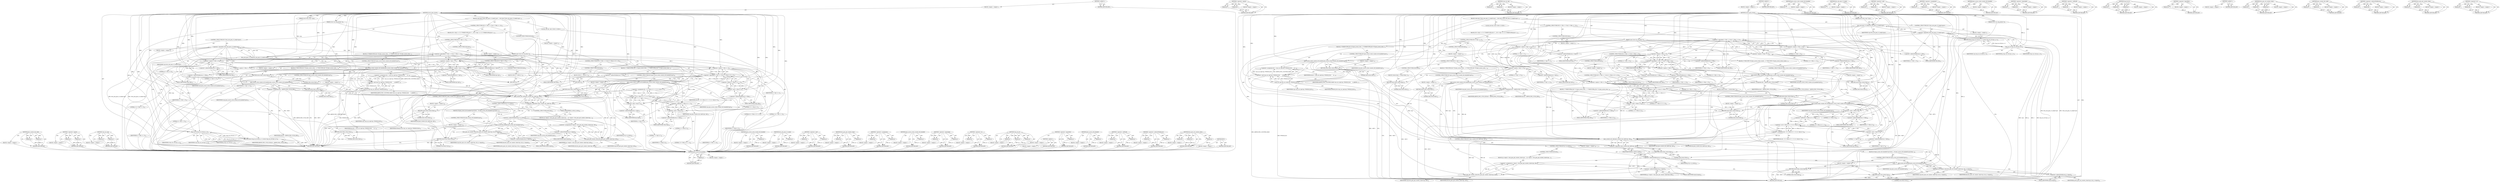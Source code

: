 digraph "&lt;operator&gt;.or" {
vulnerable_247 [label=<(METHOD,pmu_counter_idx_valid)>];
vulnerable_248 [label=<(PARAM,p1)>];
vulnerable_249 [label=<(PARAM,p2)>];
vulnerable_250 [label=<(BLOCK,&lt;empty&gt;,&lt;empty&gt;)>];
vulnerable_251 [label=<(METHOD_RETURN,ANY)>];
vulnerable_201 [label=<(METHOD,&lt;operator&gt;.equals)>];
vulnerable_202 [label=<(PARAM,p1)>];
vulnerable_203 [label=<(PARAM,p2)>];
vulnerable_204 [label=<(BLOCK,&lt;empty&gt;,&lt;empty&gt;)>];
vulnerable_205 [label=<(METHOD_RETURN,ANY)>];
vulnerable_225 [label=<(METHOD,vcpu_sys_reg)>];
vulnerable_226 [label=<(PARAM,p1)>];
vulnerable_227 [label=<(PARAM,p2)>];
vulnerable_228 [label=<(BLOCK,&lt;empty&gt;,&lt;empty&gt;)>];
vulnerable_229 [label=<(METHOD_RETURN,ANY)>];
vulnerable_6 [label=<(METHOD,&lt;global&gt;)<SUB>1</SUB>>];
vulnerable_7 [label=<(BLOCK,&lt;empty&gt;,&lt;empty&gt;)<SUB>1</SUB>>];
vulnerable_8 [label=<(METHOD,access_pmu_evcntr)<SUB>1</SUB>>];
vulnerable_9 [label=<(PARAM,struct kvm_vcpu *vcpu)<SUB>1</SUB>>];
vulnerable_10 [label=<(PARAM,struct sys_reg_params *p)<SUB>2</SUB>>];
vulnerable_11 [label=<(PARAM,const struct sys_reg_desc *r)<SUB>3</SUB>>];
vulnerable_12 [label=<(BLOCK,{
	u64 idx;

	if (!kvm_arm_pmu_v3_ready(vcpu))
...,{
	u64 idx;

	if (!kvm_arm_pmu_v3_ready(vcpu))
...)<SUB>4</SUB>>];
vulnerable_13 [label="<(LOCAL,u64 idx: u64)<SUB>5</SUB>>"];
vulnerable_14 [label=<(CONTROL_STRUCTURE,IF,if (!kvm_arm_pmu_v3_ready(vcpu)))<SUB>7</SUB>>];
vulnerable_15 [label=<(&lt;operator&gt;.logicalNot,!kvm_arm_pmu_v3_ready(vcpu))<SUB>7</SUB>>];
vulnerable_16 [label=<(kvm_arm_pmu_v3_ready,kvm_arm_pmu_v3_ready(vcpu))<SUB>7</SUB>>];
vulnerable_17 [label=<(IDENTIFIER,vcpu,kvm_arm_pmu_v3_ready(vcpu))<SUB>7</SUB>>];
vulnerable_18 [label=<(BLOCK,&lt;empty&gt;,&lt;empty&gt;)<SUB>8</SUB>>];
vulnerable_19 [label=<(RETURN,return trap_raz_wi(vcpu, p, r);,return trap_raz_wi(vcpu, p, r);)<SUB>8</SUB>>];
vulnerable_20 [label=<(trap_raz_wi,trap_raz_wi(vcpu, p, r))<SUB>8</SUB>>];
vulnerable_21 [label=<(IDENTIFIER,vcpu,trap_raz_wi(vcpu, p, r))<SUB>8</SUB>>];
vulnerable_22 [label=<(IDENTIFIER,p,trap_raz_wi(vcpu, p, r))<SUB>8</SUB>>];
vulnerable_23 [label=<(IDENTIFIER,r,trap_raz_wi(vcpu, p, r))<SUB>8</SUB>>];
vulnerable_24 [label=<(CONTROL_STRUCTURE,IF,if (r-&gt;CRn == 9 &amp;&amp; r-&gt;CRm == 13))<SUB>10</SUB>>];
vulnerable_25 [label=<(&lt;operator&gt;.logicalAnd,r-&gt;CRn == 9 &amp;&amp; r-&gt;CRm == 13)<SUB>10</SUB>>];
vulnerable_26 [label=<(&lt;operator&gt;.equals,r-&gt;CRn == 9)<SUB>10</SUB>>];
vulnerable_27 [label=<(&lt;operator&gt;.indirectFieldAccess,r-&gt;CRn)<SUB>10</SUB>>];
vulnerable_28 [label=<(IDENTIFIER,r,r-&gt;CRn == 9)<SUB>10</SUB>>];
vulnerable_29 [label=<(FIELD_IDENTIFIER,CRn,CRn)<SUB>10</SUB>>];
vulnerable_30 [label=<(LITERAL,9,r-&gt;CRn == 9)<SUB>10</SUB>>];
vulnerable_31 [label=<(&lt;operator&gt;.equals,r-&gt;CRm == 13)<SUB>10</SUB>>];
vulnerable_32 [label=<(&lt;operator&gt;.indirectFieldAccess,r-&gt;CRm)<SUB>10</SUB>>];
vulnerable_33 [label=<(IDENTIFIER,r,r-&gt;CRm == 13)<SUB>10</SUB>>];
vulnerable_34 [label=<(FIELD_IDENTIFIER,CRm,CRm)<SUB>10</SUB>>];
vulnerable_35 [label=<(LITERAL,13,r-&gt;CRm == 13)<SUB>10</SUB>>];
vulnerable_36 [label=<(BLOCK,{
		if (r-&gt;Op2 == 2) {
			/* PMXEVCNTR_EL0 */
	...,{
		if (r-&gt;Op2 == 2) {
			/* PMXEVCNTR_EL0 */
	...)<SUB>10</SUB>>];
vulnerable_37 [label=<(CONTROL_STRUCTURE,IF,if (r-&gt;Op2 == 2))<SUB>11</SUB>>];
vulnerable_38 [label=<(&lt;operator&gt;.equals,r-&gt;Op2 == 2)<SUB>11</SUB>>];
vulnerable_39 [label=<(&lt;operator&gt;.indirectFieldAccess,r-&gt;Op2)<SUB>11</SUB>>];
vulnerable_40 [label=<(IDENTIFIER,r,r-&gt;Op2 == 2)<SUB>11</SUB>>];
vulnerable_41 [label=<(FIELD_IDENTIFIER,Op2,Op2)<SUB>11</SUB>>];
vulnerable_42 [label=<(LITERAL,2,r-&gt;Op2 == 2)<SUB>11</SUB>>];
vulnerable_43 [label=<(BLOCK,{
			/* PMXEVCNTR_EL0 */
			if (pmu_access_even...,{
			/* PMXEVCNTR_EL0 */
			if (pmu_access_even...)<SUB>11</SUB>>];
vulnerable_44 [label=<(CONTROL_STRUCTURE,IF,if (pmu_access_event_counter_el0_disabled(vcpu)))<SUB>13</SUB>>];
vulnerable_45 [label=<(pmu_access_event_counter_el0_disabled,pmu_access_event_counter_el0_disabled(vcpu))<SUB>13</SUB>>];
vulnerable_46 [label=<(IDENTIFIER,vcpu,pmu_access_event_counter_el0_disabled(vcpu))<SUB>13</SUB>>];
vulnerable_47 [label=<(BLOCK,&lt;empty&gt;,&lt;empty&gt;)<SUB>14</SUB>>];
vulnerable_48 [label=<(RETURN,return false;,return false;)<SUB>14</SUB>>];
vulnerable_49 [label=<(LITERAL,false,return false;)<SUB>14</SUB>>];
vulnerable_50 [label=<(&lt;operator&gt;.assignment,idx = vcpu_sys_reg(vcpu, PMSELR_EL0)
			      &amp;...)<SUB>16</SUB>>];
vulnerable_51 [label=<(IDENTIFIER,idx,idx = vcpu_sys_reg(vcpu, PMSELR_EL0)
			      &amp;...)<SUB>16</SUB>>];
vulnerable_52 [label=<(&lt;operator&gt;.and,vcpu_sys_reg(vcpu, PMSELR_EL0)
			      &amp; ARMV8...)<SUB>16</SUB>>];
vulnerable_53 [label=<(vcpu_sys_reg,vcpu_sys_reg(vcpu, PMSELR_EL0))<SUB>16</SUB>>];
vulnerable_54 [label=<(IDENTIFIER,vcpu,vcpu_sys_reg(vcpu, PMSELR_EL0))<SUB>16</SUB>>];
vulnerable_55 [label=<(IDENTIFIER,PMSELR_EL0,vcpu_sys_reg(vcpu, PMSELR_EL0))<SUB>16</SUB>>];
vulnerable_56 [label=<(IDENTIFIER,ARMV8_PMU_COUNTER_MASK,vcpu_sys_reg(vcpu, PMSELR_EL0)
			      &amp; ARMV8...)<SUB>17</SUB>>];
vulnerable_57 [label=<(CONTROL_STRUCTURE,ELSE,else)<SUB>18</SUB>>];
vulnerable_58 [label=<(BLOCK,&lt;empty&gt;,&lt;empty&gt;)<SUB>18</SUB>>];
vulnerable_59 [label=<(CONTROL_STRUCTURE,IF,if (r-&gt;Op2 == 0))<SUB>18</SUB>>];
vulnerable_60 [label=<(&lt;operator&gt;.equals,r-&gt;Op2 == 0)<SUB>18</SUB>>];
vulnerable_61 [label=<(&lt;operator&gt;.indirectFieldAccess,r-&gt;Op2)<SUB>18</SUB>>];
vulnerable_62 [label=<(IDENTIFIER,r,r-&gt;Op2 == 0)<SUB>18</SUB>>];
vulnerable_63 [label=<(FIELD_IDENTIFIER,Op2,Op2)<SUB>18</SUB>>];
vulnerable_64 [label=<(LITERAL,0,r-&gt;Op2 == 0)<SUB>18</SUB>>];
vulnerable_65 [label=<(BLOCK,{
			/* PMCCNTR_EL0 */
			if (pmu_access_cycle_...,{
			/* PMCCNTR_EL0 */
			if (pmu_access_cycle_...)<SUB>18</SUB>>];
vulnerable_66 [label=<(CONTROL_STRUCTURE,IF,if (pmu_access_cycle_counter_el0_disabled(vcpu)))<SUB>20</SUB>>];
vulnerable_67 [label=<(pmu_access_cycle_counter_el0_disabled,pmu_access_cycle_counter_el0_disabled(vcpu))<SUB>20</SUB>>];
vulnerable_68 [label=<(IDENTIFIER,vcpu,pmu_access_cycle_counter_el0_disabled(vcpu))<SUB>20</SUB>>];
vulnerable_69 [label=<(BLOCK,&lt;empty&gt;,&lt;empty&gt;)<SUB>21</SUB>>];
vulnerable_70 [label=<(RETURN,return false;,return false;)<SUB>21</SUB>>];
vulnerable_71 [label=<(LITERAL,false,return false;)<SUB>21</SUB>>];
vulnerable_72 [label=<(&lt;operator&gt;.assignment,idx = ARMV8_PMU_CYCLE_IDX)<SUB>23</SUB>>];
vulnerable_73 [label=<(IDENTIFIER,idx,idx = ARMV8_PMU_CYCLE_IDX)<SUB>23</SUB>>];
vulnerable_74 [label=<(IDENTIFIER,ARMV8_PMU_CYCLE_IDX,idx = ARMV8_PMU_CYCLE_IDX)<SUB>23</SUB>>];
vulnerable_75 [label=<(CONTROL_STRUCTURE,ELSE,else)<SUB>24</SUB>>];
vulnerable_76 [label=<(BLOCK,{
			BUG();
 		},{
			BUG();
 		})<SUB>24</SUB>>];
vulnerable_77 [label=<(BUG,BUG())<SUB>25</SUB>>];
vulnerable_78 [label=<(CONTROL_STRUCTURE,ELSE,else)<SUB>27</SUB>>];
vulnerable_79 [label=<(BLOCK,&lt;empty&gt;,&lt;empty&gt;)<SUB>27</SUB>>];
vulnerable_80 [label=<(CONTROL_STRUCTURE,IF,if (r-&gt;CRn == 14 &amp;&amp; (r-&gt;CRm &amp; 12) == 8))<SUB>27</SUB>>];
vulnerable_81 [label=<(&lt;operator&gt;.logicalAnd,r-&gt;CRn == 14 &amp;&amp; (r-&gt;CRm &amp; 12) == 8)<SUB>27</SUB>>];
vulnerable_82 [label=<(&lt;operator&gt;.equals,r-&gt;CRn == 14)<SUB>27</SUB>>];
vulnerable_83 [label=<(&lt;operator&gt;.indirectFieldAccess,r-&gt;CRn)<SUB>27</SUB>>];
vulnerable_84 [label=<(IDENTIFIER,r,r-&gt;CRn == 14)<SUB>27</SUB>>];
vulnerable_85 [label=<(FIELD_IDENTIFIER,CRn,CRn)<SUB>27</SUB>>];
vulnerable_86 [label=<(LITERAL,14,r-&gt;CRn == 14)<SUB>27</SUB>>];
vulnerable_87 [label=<(&lt;operator&gt;.equals,(r-&gt;CRm &amp; 12) == 8)<SUB>27</SUB>>];
vulnerable_88 [label=<(&lt;operator&gt;.and,r-&gt;CRm &amp; 12)<SUB>27</SUB>>];
vulnerable_89 [label=<(&lt;operator&gt;.indirectFieldAccess,r-&gt;CRm)<SUB>27</SUB>>];
vulnerable_90 [label=<(IDENTIFIER,r,r-&gt;CRm &amp; 12)<SUB>27</SUB>>];
vulnerable_91 [label=<(FIELD_IDENTIFIER,CRm,CRm)<SUB>27</SUB>>];
vulnerable_92 [label=<(LITERAL,12,r-&gt;CRm &amp; 12)<SUB>27</SUB>>];
vulnerable_93 [label=<(LITERAL,8,(r-&gt;CRm &amp; 12) == 8)<SUB>27</SUB>>];
vulnerable_94 [label=<(BLOCK,{
 		/* PMEVCNTRn_EL0 */
 		if (pmu_access_even...,{
 		/* PMEVCNTRn_EL0 */
 		if (pmu_access_even...)<SUB>27</SUB>>];
vulnerable_95 [label=<(CONTROL_STRUCTURE,IF,if (pmu_access_event_counter_el0_disabled(vcpu)))<SUB>29</SUB>>];
vulnerable_96 [label=<(pmu_access_event_counter_el0_disabled,pmu_access_event_counter_el0_disabled(vcpu))<SUB>29</SUB>>];
vulnerable_97 [label=<(IDENTIFIER,vcpu,pmu_access_event_counter_el0_disabled(vcpu))<SUB>29</SUB>>];
vulnerable_98 [label=<(BLOCK,&lt;empty&gt;,&lt;empty&gt;)<SUB>30</SUB>>];
vulnerable_99 [label=<(RETURN,return false;,return false;)<SUB>30</SUB>>];
vulnerable_100 [label=<(LITERAL,false,return false;)<SUB>30</SUB>>];
vulnerable_101 [label=<(&lt;operator&gt;.assignment,idx = ((r-&gt;CRm &amp; 3) &lt;&lt; 3) | (r-&gt;Op2 &amp; 7))<SUB>32</SUB>>];
vulnerable_102 [label=<(IDENTIFIER,idx,idx = ((r-&gt;CRm &amp; 3) &lt;&lt; 3) | (r-&gt;Op2 &amp; 7))<SUB>32</SUB>>];
vulnerable_103 [label=<(&lt;operator&gt;.or,((r-&gt;CRm &amp; 3) &lt;&lt; 3) | (r-&gt;Op2 &amp; 7))<SUB>32</SUB>>];
vulnerable_104 [label=<(&lt;operator&gt;.shiftLeft,(r-&gt;CRm &amp; 3) &lt;&lt; 3)<SUB>32</SUB>>];
vulnerable_105 [label=<(&lt;operator&gt;.and,r-&gt;CRm &amp; 3)<SUB>32</SUB>>];
vulnerable_106 [label=<(&lt;operator&gt;.indirectFieldAccess,r-&gt;CRm)<SUB>32</SUB>>];
vulnerable_107 [label=<(IDENTIFIER,r,r-&gt;CRm &amp; 3)<SUB>32</SUB>>];
vulnerable_108 [label=<(FIELD_IDENTIFIER,CRm,CRm)<SUB>32</SUB>>];
vulnerable_109 [label=<(LITERAL,3,r-&gt;CRm &amp; 3)<SUB>32</SUB>>];
vulnerable_110 [label=<(LITERAL,3,(r-&gt;CRm &amp; 3) &lt;&lt; 3)<SUB>32</SUB>>];
vulnerable_111 [label=<(&lt;operator&gt;.and,r-&gt;Op2 &amp; 7)<SUB>32</SUB>>];
vulnerable_112 [label=<(&lt;operator&gt;.indirectFieldAccess,r-&gt;Op2)<SUB>32</SUB>>];
vulnerable_113 [label=<(IDENTIFIER,r,r-&gt;Op2 &amp; 7)<SUB>32</SUB>>];
vulnerable_114 [label=<(FIELD_IDENTIFIER,Op2,Op2)<SUB>32</SUB>>];
vulnerable_115 [label=<(LITERAL,7,r-&gt;Op2 &amp; 7)<SUB>32</SUB>>];
vulnerable_116 [label=<(CONTROL_STRUCTURE,ELSE,else)<SUB>33</SUB>>];
vulnerable_117 [label=<(BLOCK,{
		BUG();
 	},{
		BUG();
 	})<SUB>33</SUB>>];
vulnerable_118 [label=<(BUG,BUG())<SUB>34</SUB>>];
vulnerable_119 [label=<(CONTROL_STRUCTURE,IF,if (!pmu_counter_idx_valid(vcpu, idx)))<SUB>37</SUB>>];
vulnerable_120 [label=<(&lt;operator&gt;.logicalNot,!pmu_counter_idx_valid(vcpu, idx))<SUB>37</SUB>>];
vulnerable_121 [label=<(pmu_counter_idx_valid,pmu_counter_idx_valid(vcpu, idx))<SUB>37</SUB>>];
vulnerable_122 [label=<(IDENTIFIER,vcpu,pmu_counter_idx_valid(vcpu, idx))<SUB>37</SUB>>];
vulnerable_123 [label=<(IDENTIFIER,idx,pmu_counter_idx_valid(vcpu, idx))<SUB>37</SUB>>];
vulnerable_124 [label=<(BLOCK,&lt;empty&gt;,&lt;empty&gt;)<SUB>38</SUB>>];
vulnerable_125 [label=<(RETURN,return false;,return false;)<SUB>38</SUB>>];
vulnerable_126 [label=<(LITERAL,false,return false;)<SUB>38</SUB>>];
vulnerable_127 [label=<(CONTROL_STRUCTURE,IF,if (p-&gt;is_write))<SUB>40</SUB>>];
vulnerable_128 [label=<(&lt;operator&gt;.indirectFieldAccess,p-&gt;is_write)<SUB>40</SUB>>];
vulnerable_129 [label=<(IDENTIFIER,p,if (p-&gt;is_write))<SUB>40</SUB>>];
vulnerable_130 [label=<(FIELD_IDENTIFIER,is_write,is_write)<SUB>40</SUB>>];
vulnerable_131 [label=<(BLOCK,{
		if (pmu_access_el0_disabled(vcpu))
			retur...,{
		if (pmu_access_el0_disabled(vcpu))
			retur...)<SUB>40</SUB>>];
vulnerable_132 [label=<(CONTROL_STRUCTURE,IF,if (pmu_access_el0_disabled(vcpu)))<SUB>41</SUB>>];
vulnerable_133 [label=<(pmu_access_el0_disabled,pmu_access_el0_disabled(vcpu))<SUB>41</SUB>>];
vulnerable_134 [label=<(IDENTIFIER,vcpu,pmu_access_el0_disabled(vcpu))<SUB>41</SUB>>];
vulnerable_135 [label=<(BLOCK,&lt;empty&gt;,&lt;empty&gt;)<SUB>42</SUB>>];
vulnerable_136 [label=<(RETURN,return false;,return false;)<SUB>42</SUB>>];
vulnerable_137 [label=<(LITERAL,false,return false;)<SUB>42</SUB>>];
vulnerable_138 [label=<(kvm_pmu_set_counter_value,kvm_pmu_set_counter_value(vcpu, idx, p-&gt;regval))<SUB>44</SUB>>];
vulnerable_139 [label=<(IDENTIFIER,vcpu,kvm_pmu_set_counter_value(vcpu, idx, p-&gt;regval))<SUB>44</SUB>>];
vulnerable_140 [label=<(IDENTIFIER,idx,kvm_pmu_set_counter_value(vcpu, idx, p-&gt;regval))<SUB>44</SUB>>];
vulnerable_141 [label=<(&lt;operator&gt;.indirectFieldAccess,p-&gt;regval)<SUB>44</SUB>>];
vulnerable_142 [label=<(IDENTIFIER,p,kvm_pmu_set_counter_value(vcpu, idx, p-&gt;regval))<SUB>44</SUB>>];
vulnerable_143 [label=<(FIELD_IDENTIFIER,regval,regval)<SUB>44</SUB>>];
vulnerable_144 [label=<(CONTROL_STRUCTURE,ELSE,else)<SUB>45</SUB>>];
vulnerable_145 [label=<(BLOCK,{
		p-&gt;regval = kvm_pmu_get_counter_value(vcpu,...,{
		p-&gt;regval = kvm_pmu_get_counter_value(vcpu,...)<SUB>45</SUB>>];
vulnerable_146 [label=<(&lt;operator&gt;.assignment,p-&gt;regval = kvm_pmu_get_counter_value(vcpu, idx))<SUB>46</SUB>>];
vulnerable_147 [label=<(&lt;operator&gt;.indirectFieldAccess,p-&gt;regval)<SUB>46</SUB>>];
vulnerable_148 [label=<(IDENTIFIER,p,p-&gt;regval = kvm_pmu_get_counter_value(vcpu, idx))<SUB>46</SUB>>];
vulnerable_149 [label=<(FIELD_IDENTIFIER,regval,regval)<SUB>46</SUB>>];
vulnerable_150 [label=<(kvm_pmu_get_counter_value,kvm_pmu_get_counter_value(vcpu, idx))<SUB>46</SUB>>];
vulnerable_151 [label=<(IDENTIFIER,vcpu,kvm_pmu_get_counter_value(vcpu, idx))<SUB>46</SUB>>];
vulnerable_152 [label=<(IDENTIFIER,idx,kvm_pmu_get_counter_value(vcpu, idx))<SUB>46</SUB>>];
vulnerable_153 [label=<(RETURN,return true;,return true;)<SUB>49</SUB>>];
vulnerable_154 [label=<(LITERAL,true,return true;)<SUB>49</SUB>>];
vulnerable_155 [label=<(METHOD_RETURN,bool)<SUB>1</SUB>>];
vulnerable_157 [label=<(METHOD_RETURN,ANY)<SUB>1</SUB>>];
vulnerable_230 [label=<(METHOD,pmu_access_cycle_counter_el0_disabled)>];
vulnerable_231 [label=<(PARAM,p1)>];
vulnerable_232 [label=<(BLOCK,&lt;empty&gt;,&lt;empty&gt;)>];
vulnerable_233 [label=<(METHOD_RETURN,ANY)>];
vulnerable_186 [label=<(METHOD,kvm_arm_pmu_v3_ready)>];
vulnerable_187 [label=<(PARAM,p1)>];
vulnerable_188 [label=<(BLOCK,&lt;empty&gt;,&lt;empty&gt;)>];
vulnerable_189 [label=<(METHOD_RETURN,ANY)>];
vulnerable_220 [label=<(METHOD,&lt;operator&gt;.and)>];
vulnerable_221 [label=<(PARAM,p1)>];
vulnerable_222 [label=<(PARAM,p2)>];
vulnerable_223 [label=<(BLOCK,&lt;empty&gt;,&lt;empty&gt;)>];
vulnerable_224 [label=<(METHOD_RETURN,ANY)>];
vulnerable_262 [label=<(METHOD,kvm_pmu_get_counter_value)>];
vulnerable_263 [label=<(PARAM,p1)>];
vulnerable_264 [label=<(PARAM,p2)>];
vulnerable_265 [label=<(BLOCK,&lt;empty&gt;,&lt;empty&gt;)>];
vulnerable_266 [label=<(METHOD_RETURN,ANY)>];
vulnerable_215 [label=<(METHOD,&lt;operator&gt;.assignment)>];
vulnerable_216 [label=<(PARAM,p1)>];
vulnerable_217 [label=<(PARAM,p2)>];
vulnerable_218 [label=<(BLOCK,&lt;empty&gt;,&lt;empty&gt;)>];
vulnerable_219 [label=<(METHOD_RETURN,ANY)>];
vulnerable_211 [label=<(METHOD,pmu_access_event_counter_el0_disabled)>];
vulnerable_212 [label=<(PARAM,p1)>];
vulnerable_213 [label=<(BLOCK,&lt;empty&gt;,&lt;empty&gt;)>];
vulnerable_214 [label=<(METHOD_RETURN,ANY)>];
vulnerable_196 [label=<(METHOD,&lt;operator&gt;.logicalAnd)>];
vulnerable_197 [label=<(PARAM,p1)>];
vulnerable_198 [label=<(PARAM,p2)>];
vulnerable_199 [label=<(BLOCK,&lt;empty&gt;,&lt;empty&gt;)>];
vulnerable_200 [label=<(METHOD_RETURN,ANY)>];
vulnerable_237 [label=<(METHOD,&lt;operator&gt;.or)>];
vulnerable_238 [label=<(PARAM,p1)>];
vulnerable_239 [label=<(PARAM,p2)>];
vulnerable_240 [label=<(BLOCK,&lt;empty&gt;,&lt;empty&gt;)>];
vulnerable_241 [label=<(METHOD_RETURN,ANY)>];
vulnerable_190 [label=<(METHOD,trap_raz_wi)>];
vulnerable_191 [label=<(PARAM,p1)>];
vulnerable_192 [label=<(PARAM,p2)>];
vulnerable_193 [label=<(PARAM,p3)>];
vulnerable_194 [label=<(BLOCK,&lt;empty&gt;,&lt;empty&gt;)>];
vulnerable_195 [label=<(METHOD_RETURN,ANY)>];
vulnerable_182 [label=<(METHOD,&lt;operator&gt;.logicalNot)>];
vulnerable_183 [label=<(PARAM,p1)>];
vulnerable_184 [label=<(BLOCK,&lt;empty&gt;,&lt;empty&gt;)>];
vulnerable_185 [label=<(METHOD_RETURN,ANY)>];
vulnerable_176 [label=<(METHOD,&lt;global&gt;)<SUB>1</SUB>>];
vulnerable_177 [label=<(BLOCK,&lt;empty&gt;,&lt;empty&gt;)>];
vulnerable_178 [label=<(METHOD_RETURN,ANY)>];
vulnerable_252 [label=<(METHOD,pmu_access_el0_disabled)>];
vulnerable_253 [label=<(PARAM,p1)>];
vulnerable_254 [label=<(BLOCK,&lt;empty&gt;,&lt;empty&gt;)>];
vulnerable_255 [label=<(METHOD_RETURN,ANY)>];
vulnerable_242 [label=<(METHOD,&lt;operator&gt;.shiftLeft)>];
vulnerable_243 [label=<(PARAM,p1)>];
vulnerable_244 [label=<(PARAM,p2)>];
vulnerable_245 [label=<(BLOCK,&lt;empty&gt;,&lt;empty&gt;)>];
vulnerable_246 [label=<(METHOD_RETURN,ANY)>];
vulnerable_206 [label=<(METHOD,&lt;operator&gt;.indirectFieldAccess)>];
vulnerable_207 [label=<(PARAM,p1)>];
vulnerable_208 [label=<(PARAM,p2)>];
vulnerable_209 [label=<(BLOCK,&lt;empty&gt;,&lt;empty&gt;)>];
vulnerable_210 [label=<(METHOD_RETURN,ANY)>];
vulnerable_256 [label=<(METHOD,kvm_pmu_set_counter_value)>];
vulnerable_257 [label=<(PARAM,p1)>];
vulnerable_258 [label=<(PARAM,p2)>];
vulnerable_259 [label=<(PARAM,p3)>];
vulnerable_260 [label=<(BLOCK,&lt;empty&gt;,&lt;empty&gt;)>];
vulnerable_261 [label=<(METHOD_RETURN,ANY)>];
vulnerable_234 [label=<(METHOD,BUG)>];
vulnerable_235 [label=<(BLOCK,&lt;empty&gt;,&lt;empty&gt;)>];
vulnerable_236 [label=<(METHOD_RETURN,ANY)>];
fixed_275 [label=<(METHOD,pmu_access_el0_disabled)>];
fixed_276 [label=<(PARAM,p1)>];
fixed_277 [label=<(BLOCK,&lt;empty&gt;,&lt;empty&gt;)>];
fixed_278 [label=<(METHOD_RETURN,ANY)>];
fixed_227 [label=<(METHOD,&lt;operator&gt;.equals)>];
fixed_228 [label=<(PARAM,p1)>];
fixed_229 [label=<(PARAM,p2)>];
fixed_230 [label=<(BLOCK,&lt;empty&gt;,&lt;empty&gt;)>];
fixed_231 [label=<(METHOD_RETURN,ANY)>];
fixed_251 [label=<(METHOD,vcpu_sys_reg)>];
fixed_252 [label=<(PARAM,p1)>];
fixed_253 [label=<(PARAM,p2)>];
fixed_254 [label=<(BLOCK,&lt;empty&gt;,&lt;empty&gt;)>];
fixed_255 [label=<(METHOD_RETURN,ANY)>];
fixed_6 [label=<(METHOD,&lt;global&gt;)<SUB>1</SUB>>];
fixed_7 [label=<(BLOCK,&lt;empty&gt;,&lt;empty&gt;)<SUB>1</SUB>>];
fixed_8 [label=<(METHOD,access_pmu_evcntr)<SUB>1</SUB>>];
fixed_9 [label=<(PARAM,struct kvm_vcpu *vcpu)<SUB>1</SUB>>];
fixed_10 [label=<(PARAM,struct sys_reg_params *p)<SUB>2</SUB>>];
fixed_11 [label=<(PARAM,const struct sys_reg_desc *r)<SUB>3</SUB>>];
fixed_12 [label=<(BLOCK,{
	u64 idx;

	if (!kvm_arm_pmu_v3_ready(vcpu))
...,{
	u64 idx;

	if (!kvm_arm_pmu_v3_ready(vcpu))
...)<SUB>4</SUB>>];
fixed_13 [label="<(LOCAL,u64 idx: u64)<SUB>5</SUB>>"];
fixed_14 [label=<(CONTROL_STRUCTURE,IF,if (!kvm_arm_pmu_v3_ready(vcpu)))<SUB>7</SUB>>];
fixed_15 [label=<(&lt;operator&gt;.logicalNot,!kvm_arm_pmu_v3_ready(vcpu))<SUB>7</SUB>>];
fixed_16 [label=<(kvm_arm_pmu_v3_ready,kvm_arm_pmu_v3_ready(vcpu))<SUB>7</SUB>>];
fixed_17 [label=<(IDENTIFIER,vcpu,kvm_arm_pmu_v3_ready(vcpu))<SUB>7</SUB>>];
fixed_18 [label=<(BLOCK,&lt;empty&gt;,&lt;empty&gt;)<SUB>8</SUB>>];
fixed_19 [label=<(RETURN,return trap_raz_wi(vcpu, p, r);,return trap_raz_wi(vcpu, p, r);)<SUB>8</SUB>>];
fixed_20 [label=<(trap_raz_wi,trap_raz_wi(vcpu, p, r))<SUB>8</SUB>>];
fixed_21 [label=<(IDENTIFIER,vcpu,trap_raz_wi(vcpu, p, r))<SUB>8</SUB>>];
fixed_22 [label=<(IDENTIFIER,p,trap_raz_wi(vcpu, p, r))<SUB>8</SUB>>];
fixed_23 [label=<(IDENTIFIER,r,trap_raz_wi(vcpu, p, r))<SUB>8</SUB>>];
fixed_24 [label=<(CONTROL_STRUCTURE,IF,if (r-&gt;CRn == 9 &amp;&amp; r-&gt;CRm == 13))<SUB>10</SUB>>];
fixed_25 [label=<(&lt;operator&gt;.logicalAnd,r-&gt;CRn == 9 &amp;&amp; r-&gt;CRm == 13)<SUB>10</SUB>>];
fixed_26 [label=<(&lt;operator&gt;.equals,r-&gt;CRn == 9)<SUB>10</SUB>>];
fixed_27 [label=<(&lt;operator&gt;.indirectFieldAccess,r-&gt;CRn)<SUB>10</SUB>>];
fixed_28 [label=<(IDENTIFIER,r,r-&gt;CRn == 9)<SUB>10</SUB>>];
fixed_29 [label=<(FIELD_IDENTIFIER,CRn,CRn)<SUB>10</SUB>>];
fixed_30 [label=<(LITERAL,9,r-&gt;CRn == 9)<SUB>10</SUB>>];
fixed_31 [label=<(&lt;operator&gt;.equals,r-&gt;CRm == 13)<SUB>10</SUB>>];
fixed_32 [label=<(&lt;operator&gt;.indirectFieldAccess,r-&gt;CRm)<SUB>10</SUB>>];
fixed_33 [label=<(IDENTIFIER,r,r-&gt;CRm == 13)<SUB>10</SUB>>];
fixed_34 [label=<(FIELD_IDENTIFIER,CRm,CRm)<SUB>10</SUB>>];
fixed_35 [label=<(LITERAL,13,r-&gt;CRm == 13)<SUB>10</SUB>>];
fixed_36 [label=<(BLOCK,{
		if (r-&gt;Op2 == 2) {
			/* PMXEVCNTR_EL0 */
	...,{
		if (r-&gt;Op2 == 2) {
			/* PMXEVCNTR_EL0 */
	...)<SUB>10</SUB>>];
fixed_37 [label=<(CONTROL_STRUCTURE,IF,if (r-&gt;Op2 == 2))<SUB>11</SUB>>];
fixed_38 [label=<(&lt;operator&gt;.equals,r-&gt;Op2 == 2)<SUB>11</SUB>>];
fixed_39 [label=<(&lt;operator&gt;.indirectFieldAccess,r-&gt;Op2)<SUB>11</SUB>>];
fixed_40 [label=<(IDENTIFIER,r,r-&gt;Op2 == 2)<SUB>11</SUB>>];
fixed_41 [label=<(FIELD_IDENTIFIER,Op2,Op2)<SUB>11</SUB>>];
fixed_42 [label=<(LITERAL,2,r-&gt;Op2 == 2)<SUB>11</SUB>>];
fixed_43 [label=<(BLOCK,{
			/* PMXEVCNTR_EL0 */
			if (pmu_access_even...,{
			/* PMXEVCNTR_EL0 */
			if (pmu_access_even...)<SUB>11</SUB>>];
fixed_44 [label=<(CONTROL_STRUCTURE,IF,if (pmu_access_event_counter_el0_disabled(vcpu)))<SUB>13</SUB>>];
fixed_45 [label=<(pmu_access_event_counter_el0_disabled,pmu_access_event_counter_el0_disabled(vcpu))<SUB>13</SUB>>];
fixed_46 [label=<(IDENTIFIER,vcpu,pmu_access_event_counter_el0_disabled(vcpu))<SUB>13</SUB>>];
fixed_47 [label=<(BLOCK,&lt;empty&gt;,&lt;empty&gt;)<SUB>14</SUB>>];
fixed_48 [label=<(RETURN,return false;,return false;)<SUB>14</SUB>>];
fixed_49 [label=<(LITERAL,false,return false;)<SUB>14</SUB>>];
fixed_50 [label=<(&lt;operator&gt;.assignment,idx = vcpu_sys_reg(vcpu, PMSELR_EL0)
			      &amp;...)<SUB>16</SUB>>];
fixed_51 [label=<(IDENTIFIER,idx,idx = vcpu_sys_reg(vcpu, PMSELR_EL0)
			      &amp;...)<SUB>16</SUB>>];
fixed_52 [label=<(&lt;operator&gt;.and,vcpu_sys_reg(vcpu, PMSELR_EL0)
			      &amp; ARMV8...)<SUB>16</SUB>>];
fixed_53 [label=<(vcpu_sys_reg,vcpu_sys_reg(vcpu, PMSELR_EL0))<SUB>16</SUB>>];
fixed_54 [label=<(IDENTIFIER,vcpu,vcpu_sys_reg(vcpu, PMSELR_EL0))<SUB>16</SUB>>];
fixed_55 [label=<(IDENTIFIER,PMSELR_EL0,vcpu_sys_reg(vcpu, PMSELR_EL0))<SUB>16</SUB>>];
fixed_56 [label=<(IDENTIFIER,ARMV8_PMU_COUNTER_MASK,vcpu_sys_reg(vcpu, PMSELR_EL0)
			      &amp; ARMV8...)<SUB>17</SUB>>];
fixed_57 [label=<(CONTROL_STRUCTURE,ELSE,else)<SUB>18</SUB>>];
fixed_58 [label=<(BLOCK,&lt;empty&gt;,&lt;empty&gt;)<SUB>18</SUB>>];
fixed_59 [label=<(CONTROL_STRUCTURE,IF,if (r-&gt;Op2 == 0))<SUB>18</SUB>>];
fixed_60 [label=<(&lt;operator&gt;.equals,r-&gt;Op2 == 0)<SUB>18</SUB>>];
fixed_61 [label=<(&lt;operator&gt;.indirectFieldAccess,r-&gt;Op2)<SUB>18</SUB>>];
fixed_62 [label=<(IDENTIFIER,r,r-&gt;Op2 == 0)<SUB>18</SUB>>];
fixed_63 [label=<(FIELD_IDENTIFIER,Op2,Op2)<SUB>18</SUB>>];
fixed_64 [label=<(LITERAL,0,r-&gt;Op2 == 0)<SUB>18</SUB>>];
fixed_65 [label=<(BLOCK,{
			/* PMCCNTR_EL0 */
			if (pmu_access_cycle_...,{
			/* PMCCNTR_EL0 */
			if (pmu_access_cycle_...)<SUB>18</SUB>>];
fixed_66 [label=<(CONTROL_STRUCTURE,IF,if (pmu_access_cycle_counter_el0_disabled(vcpu)))<SUB>20</SUB>>];
fixed_67 [label=<(pmu_access_cycle_counter_el0_disabled,pmu_access_cycle_counter_el0_disabled(vcpu))<SUB>20</SUB>>];
fixed_68 [label=<(IDENTIFIER,vcpu,pmu_access_cycle_counter_el0_disabled(vcpu))<SUB>20</SUB>>];
fixed_69 [label=<(BLOCK,&lt;empty&gt;,&lt;empty&gt;)<SUB>21</SUB>>];
fixed_70 [label=<(RETURN,return false;,return false;)<SUB>21</SUB>>];
fixed_71 [label=<(LITERAL,false,return false;)<SUB>21</SUB>>];
fixed_72 [label=<(&lt;operator&gt;.assignment,idx = ARMV8_PMU_CYCLE_IDX)<SUB>23</SUB>>];
fixed_73 [label=<(IDENTIFIER,idx,idx = ARMV8_PMU_CYCLE_IDX)<SUB>23</SUB>>];
fixed_74 [label=<(IDENTIFIER,ARMV8_PMU_CYCLE_IDX,idx = ARMV8_PMU_CYCLE_IDX)<SUB>23</SUB>>];
fixed_75 [label=<(CONTROL_STRUCTURE,ELSE,else)<SUB>24</SUB>>];
fixed_76 [label=<(BLOCK,{
			return false;
 		},{
			return false;
 		})<SUB>24</SUB>>];
fixed_77 [label=<(RETURN,return false;,return false;)<SUB>25</SUB>>];
fixed_78 [label=<(LITERAL,false,return false;)<SUB>25</SUB>>];
fixed_79 [label=<(CONTROL_STRUCTURE,ELSE,else)<SUB>27</SUB>>];
fixed_80 [label=<(BLOCK,&lt;empty&gt;,&lt;empty&gt;)<SUB>27</SUB>>];
fixed_81 [label=<(CONTROL_STRUCTURE,IF,if (r-&gt;CRn == 0 &amp;&amp; r-&gt;CRm == 9))<SUB>27</SUB>>];
fixed_82 [label=<(&lt;operator&gt;.logicalAnd,r-&gt;CRn == 0 &amp;&amp; r-&gt;CRm == 9)<SUB>27</SUB>>];
fixed_83 [label=<(&lt;operator&gt;.equals,r-&gt;CRn == 0)<SUB>27</SUB>>];
fixed_84 [label=<(&lt;operator&gt;.indirectFieldAccess,r-&gt;CRn)<SUB>27</SUB>>];
fixed_85 [label=<(IDENTIFIER,r,r-&gt;CRn == 0)<SUB>27</SUB>>];
fixed_86 [label=<(FIELD_IDENTIFIER,CRn,CRn)<SUB>27</SUB>>];
fixed_87 [label=<(LITERAL,0,r-&gt;CRn == 0)<SUB>27</SUB>>];
fixed_88 [label=<(&lt;operator&gt;.equals,r-&gt;CRm == 9)<SUB>27</SUB>>];
fixed_89 [label=<(&lt;operator&gt;.indirectFieldAccess,r-&gt;CRm)<SUB>27</SUB>>];
fixed_90 [label=<(IDENTIFIER,r,r-&gt;CRm == 9)<SUB>27</SUB>>];
fixed_91 [label=<(FIELD_IDENTIFIER,CRm,CRm)<SUB>27</SUB>>];
fixed_92 [label=<(LITERAL,9,r-&gt;CRm == 9)<SUB>27</SUB>>];
fixed_93 [label=<(BLOCK,{
		/* PMCCNTR */
		if (pmu_access_event_counte...,{
		/* PMCCNTR */
		if (pmu_access_event_counte...)<SUB>27</SUB>>];
fixed_94 [label=<(CONTROL_STRUCTURE,IF,if (pmu_access_event_counter_el0_disabled(vcpu)))<SUB>29</SUB>>];
fixed_95 [label=<(pmu_access_event_counter_el0_disabled,pmu_access_event_counter_el0_disabled(vcpu))<SUB>29</SUB>>];
fixed_96 [label=<(IDENTIFIER,vcpu,pmu_access_event_counter_el0_disabled(vcpu))<SUB>29</SUB>>];
fixed_97 [label=<(BLOCK,&lt;empty&gt;,&lt;empty&gt;)<SUB>30</SUB>>];
fixed_98 [label=<(RETURN,return false;,return false;)<SUB>30</SUB>>];
fixed_99 [label=<(LITERAL,false,return false;)<SUB>30</SUB>>];
fixed_100 [label=<(&lt;operator&gt;.assignment,idx = ARMV8_PMU_CYCLE_IDX)<SUB>32</SUB>>];
fixed_101 [label=<(IDENTIFIER,idx,idx = ARMV8_PMU_CYCLE_IDX)<SUB>32</SUB>>];
fixed_102 [label=<(IDENTIFIER,ARMV8_PMU_CYCLE_IDX,idx = ARMV8_PMU_CYCLE_IDX)<SUB>32</SUB>>];
fixed_103 [label=<(CONTROL_STRUCTURE,ELSE,else)<SUB>33</SUB>>];
fixed_104 [label=<(BLOCK,&lt;empty&gt;,&lt;empty&gt;)<SUB>33</SUB>>];
fixed_105 [label=<(CONTROL_STRUCTURE,IF,if (r-&gt;CRn == 14 &amp;&amp; (r-&gt;CRm &amp; 12) == 8))<SUB>33</SUB>>];
fixed_106 [label=<(&lt;operator&gt;.logicalAnd,r-&gt;CRn == 14 &amp;&amp; (r-&gt;CRm &amp; 12) == 8)<SUB>33</SUB>>];
fixed_107 [label=<(&lt;operator&gt;.equals,r-&gt;CRn == 14)<SUB>33</SUB>>];
fixed_108 [label=<(&lt;operator&gt;.indirectFieldAccess,r-&gt;CRn)<SUB>33</SUB>>];
fixed_109 [label=<(IDENTIFIER,r,r-&gt;CRn == 14)<SUB>33</SUB>>];
fixed_110 [label=<(FIELD_IDENTIFIER,CRn,CRn)<SUB>33</SUB>>];
fixed_111 [label=<(LITERAL,14,r-&gt;CRn == 14)<SUB>33</SUB>>];
fixed_112 [label=<(&lt;operator&gt;.equals,(r-&gt;CRm &amp; 12) == 8)<SUB>33</SUB>>];
fixed_113 [label=<(&lt;operator&gt;.and,r-&gt;CRm &amp; 12)<SUB>33</SUB>>];
fixed_114 [label=<(&lt;operator&gt;.indirectFieldAccess,r-&gt;CRm)<SUB>33</SUB>>];
fixed_115 [label=<(IDENTIFIER,r,r-&gt;CRm &amp; 12)<SUB>33</SUB>>];
fixed_116 [label=<(FIELD_IDENTIFIER,CRm,CRm)<SUB>33</SUB>>];
fixed_117 [label=<(LITERAL,12,r-&gt;CRm &amp; 12)<SUB>33</SUB>>];
fixed_118 [label=<(LITERAL,8,(r-&gt;CRm &amp; 12) == 8)<SUB>33</SUB>>];
fixed_119 [label=<(BLOCK,{
 		/* PMEVCNTRn_EL0 */
 		if (pmu_access_even...,{
 		/* PMEVCNTRn_EL0 */
 		if (pmu_access_even...)<SUB>33</SUB>>];
fixed_120 [label=<(CONTROL_STRUCTURE,IF,if (pmu_access_event_counter_el0_disabled(vcpu)))<SUB>35</SUB>>];
fixed_121 [label=<(pmu_access_event_counter_el0_disabled,pmu_access_event_counter_el0_disabled(vcpu))<SUB>35</SUB>>];
fixed_122 [label=<(IDENTIFIER,vcpu,pmu_access_event_counter_el0_disabled(vcpu))<SUB>35</SUB>>];
fixed_123 [label=<(BLOCK,&lt;empty&gt;,&lt;empty&gt;)<SUB>36</SUB>>];
fixed_124 [label=<(RETURN,return false;,return false;)<SUB>36</SUB>>];
fixed_125 [label=<(LITERAL,false,return false;)<SUB>36</SUB>>];
fixed_126 [label=<(&lt;operator&gt;.assignment,idx = ((r-&gt;CRm &amp; 3) &lt;&lt; 3) | (r-&gt;Op2 &amp; 7))<SUB>38</SUB>>];
fixed_127 [label=<(IDENTIFIER,idx,idx = ((r-&gt;CRm &amp; 3) &lt;&lt; 3) | (r-&gt;Op2 &amp; 7))<SUB>38</SUB>>];
fixed_128 [label=<(&lt;operator&gt;.or,((r-&gt;CRm &amp; 3) &lt;&lt; 3) | (r-&gt;Op2 &amp; 7))<SUB>38</SUB>>];
fixed_129 [label=<(&lt;operator&gt;.shiftLeft,(r-&gt;CRm &amp; 3) &lt;&lt; 3)<SUB>38</SUB>>];
fixed_130 [label=<(&lt;operator&gt;.and,r-&gt;CRm &amp; 3)<SUB>38</SUB>>];
fixed_131 [label=<(&lt;operator&gt;.indirectFieldAccess,r-&gt;CRm)<SUB>38</SUB>>];
fixed_132 [label=<(IDENTIFIER,r,r-&gt;CRm &amp; 3)<SUB>38</SUB>>];
fixed_133 [label=<(FIELD_IDENTIFIER,CRm,CRm)<SUB>38</SUB>>];
fixed_134 [label=<(LITERAL,3,r-&gt;CRm &amp; 3)<SUB>38</SUB>>];
fixed_135 [label=<(LITERAL,3,(r-&gt;CRm &amp; 3) &lt;&lt; 3)<SUB>38</SUB>>];
fixed_136 [label=<(&lt;operator&gt;.and,r-&gt;Op2 &amp; 7)<SUB>38</SUB>>];
fixed_137 [label=<(&lt;operator&gt;.indirectFieldAccess,r-&gt;Op2)<SUB>38</SUB>>];
fixed_138 [label=<(IDENTIFIER,r,r-&gt;Op2 &amp; 7)<SUB>38</SUB>>];
fixed_139 [label=<(FIELD_IDENTIFIER,Op2,Op2)<SUB>38</SUB>>];
fixed_140 [label=<(LITERAL,7,r-&gt;Op2 &amp; 7)<SUB>38</SUB>>];
fixed_141 [label=<(CONTROL_STRUCTURE,ELSE,else)<SUB>39</SUB>>];
fixed_142 [label=<(BLOCK,{
		return false;
 	},{
		return false;
 	})<SUB>39</SUB>>];
fixed_143 [label=<(RETURN,return false;,return false;)<SUB>40</SUB>>];
fixed_144 [label=<(LITERAL,false,return false;)<SUB>40</SUB>>];
fixed_145 [label=<(CONTROL_STRUCTURE,IF,if (!pmu_counter_idx_valid(vcpu, idx)))<SUB>43</SUB>>];
fixed_146 [label=<(&lt;operator&gt;.logicalNot,!pmu_counter_idx_valid(vcpu, idx))<SUB>43</SUB>>];
fixed_147 [label=<(pmu_counter_idx_valid,pmu_counter_idx_valid(vcpu, idx))<SUB>43</SUB>>];
fixed_148 [label=<(IDENTIFIER,vcpu,pmu_counter_idx_valid(vcpu, idx))<SUB>43</SUB>>];
fixed_149 [label=<(IDENTIFIER,idx,pmu_counter_idx_valid(vcpu, idx))<SUB>43</SUB>>];
fixed_150 [label=<(BLOCK,&lt;empty&gt;,&lt;empty&gt;)<SUB>44</SUB>>];
fixed_151 [label=<(RETURN,return false;,return false;)<SUB>44</SUB>>];
fixed_152 [label=<(LITERAL,false,return false;)<SUB>44</SUB>>];
fixed_153 [label=<(CONTROL_STRUCTURE,IF,if (p-&gt;is_write))<SUB>46</SUB>>];
fixed_154 [label=<(&lt;operator&gt;.indirectFieldAccess,p-&gt;is_write)<SUB>46</SUB>>];
fixed_155 [label=<(IDENTIFIER,p,if (p-&gt;is_write))<SUB>46</SUB>>];
fixed_156 [label=<(FIELD_IDENTIFIER,is_write,is_write)<SUB>46</SUB>>];
fixed_157 [label=<(BLOCK,{
		if (pmu_access_el0_disabled(vcpu))
			retur...,{
		if (pmu_access_el0_disabled(vcpu))
			retur...)<SUB>46</SUB>>];
fixed_158 [label=<(CONTROL_STRUCTURE,IF,if (pmu_access_el0_disabled(vcpu)))<SUB>47</SUB>>];
fixed_159 [label=<(pmu_access_el0_disabled,pmu_access_el0_disabled(vcpu))<SUB>47</SUB>>];
fixed_160 [label=<(IDENTIFIER,vcpu,pmu_access_el0_disabled(vcpu))<SUB>47</SUB>>];
fixed_161 [label=<(BLOCK,&lt;empty&gt;,&lt;empty&gt;)<SUB>48</SUB>>];
fixed_162 [label=<(RETURN,return false;,return false;)<SUB>48</SUB>>];
fixed_163 [label=<(LITERAL,false,return false;)<SUB>48</SUB>>];
fixed_164 [label=<(kvm_pmu_set_counter_value,kvm_pmu_set_counter_value(vcpu, idx, p-&gt;regval))<SUB>50</SUB>>];
fixed_165 [label=<(IDENTIFIER,vcpu,kvm_pmu_set_counter_value(vcpu, idx, p-&gt;regval))<SUB>50</SUB>>];
fixed_166 [label=<(IDENTIFIER,idx,kvm_pmu_set_counter_value(vcpu, idx, p-&gt;regval))<SUB>50</SUB>>];
fixed_167 [label=<(&lt;operator&gt;.indirectFieldAccess,p-&gt;regval)<SUB>50</SUB>>];
fixed_168 [label=<(IDENTIFIER,p,kvm_pmu_set_counter_value(vcpu, idx, p-&gt;regval))<SUB>50</SUB>>];
fixed_169 [label=<(FIELD_IDENTIFIER,regval,regval)<SUB>50</SUB>>];
fixed_170 [label=<(CONTROL_STRUCTURE,ELSE,else)<SUB>51</SUB>>];
fixed_171 [label=<(BLOCK,{
		p-&gt;regval = kvm_pmu_get_counter_value(vcpu,...,{
		p-&gt;regval = kvm_pmu_get_counter_value(vcpu,...)<SUB>51</SUB>>];
fixed_172 [label=<(&lt;operator&gt;.assignment,p-&gt;regval = kvm_pmu_get_counter_value(vcpu, idx))<SUB>52</SUB>>];
fixed_173 [label=<(&lt;operator&gt;.indirectFieldAccess,p-&gt;regval)<SUB>52</SUB>>];
fixed_174 [label=<(IDENTIFIER,p,p-&gt;regval = kvm_pmu_get_counter_value(vcpu, idx))<SUB>52</SUB>>];
fixed_175 [label=<(FIELD_IDENTIFIER,regval,regval)<SUB>52</SUB>>];
fixed_176 [label=<(kvm_pmu_get_counter_value,kvm_pmu_get_counter_value(vcpu, idx))<SUB>52</SUB>>];
fixed_177 [label=<(IDENTIFIER,vcpu,kvm_pmu_get_counter_value(vcpu, idx))<SUB>52</SUB>>];
fixed_178 [label=<(IDENTIFIER,idx,kvm_pmu_get_counter_value(vcpu, idx))<SUB>52</SUB>>];
fixed_179 [label=<(RETURN,return true;,return true;)<SUB>55</SUB>>];
fixed_180 [label=<(LITERAL,true,return true;)<SUB>55</SUB>>];
fixed_181 [label=<(METHOD_RETURN,bool)<SUB>1</SUB>>];
fixed_183 [label=<(METHOD_RETURN,ANY)<SUB>1</SUB>>];
fixed_256 [label=<(METHOD,pmu_access_cycle_counter_el0_disabled)>];
fixed_257 [label=<(PARAM,p1)>];
fixed_258 [label=<(BLOCK,&lt;empty&gt;,&lt;empty&gt;)>];
fixed_259 [label=<(METHOD_RETURN,ANY)>];
fixed_212 [label=<(METHOD,kvm_arm_pmu_v3_ready)>];
fixed_213 [label=<(PARAM,p1)>];
fixed_214 [label=<(BLOCK,&lt;empty&gt;,&lt;empty&gt;)>];
fixed_215 [label=<(METHOD_RETURN,ANY)>];
fixed_246 [label=<(METHOD,&lt;operator&gt;.and)>];
fixed_247 [label=<(PARAM,p1)>];
fixed_248 [label=<(PARAM,p2)>];
fixed_249 [label=<(BLOCK,&lt;empty&gt;,&lt;empty&gt;)>];
fixed_250 [label=<(METHOD_RETURN,ANY)>];
fixed_241 [label=<(METHOD,&lt;operator&gt;.assignment)>];
fixed_242 [label=<(PARAM,p1)>];
fixed_243 [label=<(PARAM,p2)>];
fixed_244 [label=<(BLOCK,&lt;empty&gt;,&lt;empty&gt;)>];
fixed_245 [label=<(METHOD_RETURN,ANY)>];
fixed_237 [label=<(METHOD,pmu_access_event_counter_el0_disabled)>];
fixed_238 [label=<(PARAM,p1)>];
fixed_239 [label=<(BLOCK,&lt;empty&gt;,&lt;empty&gt;)>];
fixed_240 [label=<(METHOD_RETURN,ANY)>];
fixed_222 [label=<(METHOD,&lt;operator&gt;.logicalAnd)>];
fixed_223 [label=<(PARAM,p1)>];
fixed_224 [label=<(PARAM,p2)>];
fixed_225 [label=<(BLOCK,&lt;empty&gt;,&lt;empty&gt;)>];
fixed_226 [label=<(METHOD_RETURN,ANY)>];
fixed_265 [label=<(METHOD,&lt;operator&gt;.shiftLeft)>];
fixed_266 [label=<(PARAM,p1)>];
fixed_267 [label=<(PARAM,p2)>];
fixed_268 [label=<(BLOCK,&lt;empty&gt;,&lt;empty&gt;)>];
fixed_269 [label=<(METHOD_RETURN,ANY)>];
fixed_216 [label=<(METHOD,trap_raz_wi)>];
fixed_217 [label=<(PARAM,p1)>];
fixed_218 [label=<(PARAM,p2)>];
fixed_219 [label=<(PARAM,p3)>];
fixed_220 [label=<(BLOCK,&lt;empty&gt;,&lt;empty&gt;)>];
fixed_221 [label=<(METHOD_RETURN,ANY)>];
fixed_208 [label=<(METHOD,&lt;operator&gt;.logicalNot)>];
fixed_209 [label=<(PARAM,p1)>];
fixed_210 [label=<(BLOCK,&lt;empty&gt;,&lt;empty&gt;)>];
fixed_211 [label=<(METHOD_RETURN,ANY)>];
fixed_202 [label=<(METHOD,&lt;global&gt;)<SUB>1</SUB>>];
fixed_203 [label=<(BLOCK,&lt;empty&gt;,&lt;empty&gt;)>];
fixed_204 [label=<(METHOD_RETURN,ANY)>];
fixed_279 [label=<(METHOD,kvm_pmu_set_counter_value)>];
fixed_280 [label=<(PARAM,p1)>];
fixed_281 [label=<(PARAM,p2)>];
fixed_282 [label=<(PARAM,p3)>];
fixed_283 [label=<(BLOCK,&lt;empty&gt;,&lt;empty&gt;)>];
fixed_284 [label=<(METHOD_RETURN,ANY)>];
fixed_270 [label=<(METHOD,pmu_counter_idx_valid)>];
fixed_271 [label=<(PARAM,p1)>];
fixed_272 [label=<(PARAM,p2)>];
fixed_273 [label=<(BLOCK,&lt;empty&gt;,&lt;empty&gt;)>];
fixed_274 [label=<(METHOD_RETURN,ANY)>];
fixed_232 [label=<(METHOD,&lt;operator&gt;.indirectFieldAccess)>];
fixed_233 [label=<(PARAM,p1)>];
fixed_234 [label=<(PARAM,p2)>];
fixed_235 [label=<(BLOCK,&lt;empty&gt;,&lt;empty&gt;)>];
fixed_236 [label=<(METHOD_RETURN,ANY)>];
fixed_285 [label=<(METHOD,kvm_pmu_get_counter_value)>];
fixed_286 [label=<(PARAM,p1)>];
fixed_287 [label=<(PARAM,p2)>];
fixed_288 [label=<(BLOCK,&lt;empty&gt;,&lt;empty&gt;)>];
fixed_289 [label=<(METHOD_RETURN,ANY)>];
fixed_260 [label=<(METHOD,&lt;operator&gt;.or)>];
fixed_261 [label=<(PARAM,p1)>];
fixed_262 [label=<(PARAM,p2)>];
fixed_263 [label=<(BLOCK,&lt;empty&gt;,&lt;empty&gt;)>];
fixed_264 [label=<(METHOD_RETURN,ANY)>];
vulnerable_247 -> vulnerable_248  [key=0, label="AST: "];
vulnerable_247 -> vulnerable_248  [key=1, label="DDG: "];
vulnerable_247 -> vulnerable_250  [key=0, label="AST: "];
vulnerable_247 -> vulnerable_249  [key=0, label="AST: "];
vulnerable_247 -> vulnerable_249  [key=1, label="DDG: "];
vulnerable_247 -> vulnerable_251  [key=0, label="AST: "];
vulnerable_247 -> vulnerable_251  [key=1, label="CFG: "];
vulnerable_248 -> vulnerable_251  [key=0, label="DDG: p1"];
vulnerable_249 -> vulnerable_251  [key=0, label="DDG: p2"];
vulnerable_250 -> fixed_275  [key=0];
vulnerable_251 -> fixed_275  [key=0];
vulnerable_201 -> vulnerable_202  [key=0, label="AST: "];
vulnerable_201 -> vulnerable_202  [key=1, label="DDG: "];
vulnerable_201 -> vulnerable_204  [key=0, label="AST: "];
vulnerable_201 -> vulnerable_203  [key=0, label="AST: "];
vulnerable_201 -> vulnerable_203  [key=1, label="DDG: "];
vulnerable_201 -> vulnerable_205  [key=0, label="AST: "];
vulnerable_201 -> vulnerable_205  [key=1, label="CFG: "];
vulnerable_202 -> vulnerable_205  [key=0, label="DDG: p1"];
vulnerable_203 -> vulnerable_205  [key=0, label="DDG: p2"];
vulnerable_204 -> fixed_275  [key=0];
vulnerable_205 -> fixed_275  [key=0];
vulnerable_225 -> vulnerable_226  [key=0, label="AST: "];
vulnerable_225 -> vulnerable_226  [key=1, label="DDG: "];
vulnerable_225 -> vulnerable_228  [key=0, label="AST: "];
vulnerable_225 -> vulnerable_227  [key=0, label="AST: "];
vulnerable_225 -> vulnerable_227  [key=1, label="DDG: "];
vulnerable_225 -> vulnerable_229  [key=0, label="AST: "];
vulnerable_225 -> vulnerable_229  [key=1, label="CFG: "];
vulnerable_226 -> vulnerable_229  [key=0, label="DDG: p1"];
vulnerable_227 -> vulnerable_229  [key=0, label="DDG: p2"];
vulnerable_228 -> fixed_275  [key=0];
vulnerable_229 -> fixed_275  [key=0];
vulnerable_6 -> vulnerable_7  [key=0, label="AST: "];
vulnerable_6 -> vulnerable_157  [key=0, label="AST: "];
vulnerable_6 -> vulnerable_157  [key=1, label="CFG: "];
vulnerable_7 -> vulnerable_8  [key=0, label="AST: "];
vulnerable_8 -> vulnerable_9  [key=0, label="AST: "];
vulnerable_8 -> vulnerable_9  [key=1, label="DDG: "];
vulnerable_8 -> vulnerable_10  [key=0, label="AST: "];
vulnerable_8 -> vulnerable_10  [key=1, label="DDG: "];
vulnerable_8 -> vulnerable_11  [key=0, label="AST: "];
vulnerable_8 -> vulnerable_11  [key=1, label="DDG: "];
vulnerable_8 -> vulnerable_12  [key=0, label="AST: "];
vulnerable_8 -> vulnerable_155  [key=0, label="AST: "];
vulnerable_8 -> vulnerable_16  [key=0, label="CFG: "];
vulnerable_8 -> vulnerable_16  [key=1, label="DDG: "];
vulnerable_8 -> vulnerable_153  [key=0, label="DDG: "];
vulnerable_8 -> vulnerable_154  [key=0, label="DDG: "];
vulnerable_8 -> vulnerable_125  [key=0, label="DDG: "];
vulnerable_8 -> vulnerable_26  [key=0, label="DDG: "];
vulnerable_8 -> vulnerable_31  [key=0, label="DDG: "];
vulnerable_8 -> vulnerable_121  [key=0, label="DDG: "];
vulnerable_8 -> vulnerable_126  [key=0, label="DDG: "];
vulnerable_8 -> vulnerable_138  [key=0, label="DDG: "];
vulnerable_8 -> vulnerable_20  [key=0, label="DDG: "];
vulnerable_8 -> vulnerable_38  [key=0, label="DDG: "];
vulnerable_8 -> vulnerable_133  [key=0, label="DDG: "];
vulnerable_8 -> vulnerable_136  [key=0, label="DDG: "];
vulnerable_8 -> vulnerable_137  [key=0, label="DDG: "];
vulnerable_8 -> vulnerable_150  [key=0, label="DDG: "];
vulnerable_8 -> vulnerable_45  [key=0, label="DDG: "];
vulnerable_8 -> vulnerable_48  [key=0, label="DDG: "];
vulnerable_8 -> vulnerable_52  [key=0, label="DDG: "];
vulnerable_8 -> vulnerable_82  [key=0, label="DDG: "];
vulnerable_8 -> vulnerable_87  [key=0, label="DDG: "];
vulnerable_8 -> vulnerable_118  [key=0, label="DDG: "];
vulnerable_8 -> vulnerable_49  [key=0, label="DDG: "];
vulnerable_8 -> vulnerable_53  [key=0, label="DDG: "];
vulnerable_8 -> vulnerable_60  [key=0, label="DDG: "];
vulnerable_8 -> vulnerable_72  [key=0, label="DDG: "];
vulnerable_8 -> vulnerable_88  [key=0, label="DDG: "];
vulnerable_8 -> vulnerable_96  [key=0, label="DDG: "];
vulnerable_8 -> vulnerable_99  [key=0, label="DDG: "];
vulnerable_8 -> vulnerable_77  [key=0, label="DDG: "];
vulnerable_8 -> vulnerable_100  [key=0, label="DDG: "];
vulnerable_8 -> vulnerable_104  [key=0, label="DDG: "];
vulnerable_8 -> vulnerable_111  [key=0, label="DDG: "];
vulnerable_8 -> vulnerable_67  [key=0, label="DDG: "];
vulnerable_8 -> vulnerable_70  [key=0, label="DDG: "];
vulnerable_8 -> vulnerable_105  [key=0, label="DDG: "];
vulnerable_8 -> vulnerable_71  [key=0, label="DDG: "];
vulnerable_9 -> vulnerable_16  [key=0, label="DDG: vcpu"];
vulnerable_10 -> vulnerable_138  [key=0, label="DDG: p"];
vulnerable_10 -> vulnerable_20  [key=0, label="DDG: p"];
vulnerable_11 -> vulnerable_26  [key=0, label="DDG: r"];
vulnerable_11 -> vulnerable_31  [key=0, label="DDG: r"];
vulnerable_11 -> vulnerable_20  [key=0, label="DDG: r"];
vulnerable_11 -> vulnerable_38  [key=0, label="DDG: r"];
vulnerable_11 -> vulnerable_82  [key=0, label="DDG: r"];
vulnerable_11 -> vulnerable_60  [key=0, label="DDG: r"];
vulnerable_11 -> vulnerable_88  [key=0, label="DDG: r"];
vulnerable_11 -> vulnerable_111  [key=0, label="DDG: r"];
vulnerable_11 -> vulnerable_105  [key=0, label="DDG: r"];
vulnerable_12 -> vulnerable_13  [key=0, label="AST: "];
vulnerable_12 -> vulnerable_14  [key=0, label="AST: "];
vulnerable_12 -> vulnerable_24  [key=0, label="AST: "];
vulnerable_12 -> vulnerable_119  [key=0, label="AST: "];
vulnerable_12 -> vulnerable_127  [key=0, label="AST: "];
vulnerable_12 -> vulnerable_153  [key=0, label="AST: "];
vulnerable_13 -> fixed_275  [key=0];
vulnerable_14 -> vulnerable_15  [key=0, label="AST: "];
vulnerable_14 -> vulnerable_18  [key=0, label="AST: "];
vulnerable_15 -> vulnerable_16  [key=0, label="AST: "];
vulnerable_15 -> vulnerable_20  [key=0, label="CFG: "];
vulnerable_15 -> vulnerable_20  [key=1, label="CDG: "];
vulnerable_15 -> vulnerable_29  [key=0, label="CFG: "];
vulnerable_15 -> vulnerable_29  [key=1, label="CDG: "];
vulnerable_15 -> vulnerable_155  [key=0, label="DDG: kvm_arm_pmu_v3_ready(vcpu)"];
vulnerable_15 -> vulnerable_155  [key=1, label="DDG: !kvm_arm_pmu_v3_ready(vcpu)"];
vulnerable_15 -> vulnerable_26  [key=0, label="CDG: "];
vulnerable_15 -> vulnerable_19  [key=0, label="CDG: "];
vulnerable_15 -> vulnerable_25  [key=0, label="CDG: "];
vulnerable_15 -> vulnerable_27  [key=0, label="CDG: "];
vulnerable_16 -> vulnerable_17  [key=0, label="AST: "];
vulnerable_16 -> vulnerable_15  [key=0, label="CFG: "];
vulnerable_16 -> vulnerable_15  [key=1, label="DDG: vcpu"];
vulnerable_16 -> vulnerable_121  [key=0, label="DDG: vcpu"];
vulnerable_16 -> vulnerable_20  [key=0, label="DDG: vcpu"];
vulnerable_16 -> vulnerable_45  [key=0, label="DDG: vcpu"];
vulnerable_16 -> vulnerable_96  [key=0, label="DDG: vcpu"];
vulnerable_16 -> vulnerable_67  [key=0, label="DDG: vcpu"];
vulnerable_17 -> fixed_275  [key=0];
vulnerable_18 -> vulnerable_19  [key=0, label="AST: "];
vulnerable_19 -> vulnerable_20  [key=0, label="AST: "];
vulnerable_19 -> vulnerable_155  [key=0, label="CFG: "];
vulnerable_19 -> vulnerable_155  [key=1, label="DDG: &lt;RET&gt;"];
vulnerable_20 -> vulnerable_21  [key=0, label="AST: "];
vulnerable_20 -> vulnerable_22  [key=0, label="AST: "];
vulnerable_20 -> vulnerable_23  [key=0, label="AST: "];
vulnerable_20 -> vulnerable_19  [key=0, label="CFG: "];
vulnerable_20 -> vulnerable_19  [key=1, label="DDG: trap_raz_wi(vcpu, p, r)"];
vulnerable_20 -> vulnerable_155  [key=0, label="DDG: vcpu"];
vulnerable_20 -> vulnerable_155  [key=1, label="DDG: p"];
vulnerable_20 -> vulnerable_155  [key=2, label="DDG: r"];
vulnerable_20 -> vulnerable_155  [key=3, label="DDG: trap_raz_wi(vcpu, p, r)"];
vulnerable_21 -> fixed_275  [key=0];
vulnerable_22 -> fixed_275  [key=0];
vulnerable_23 -> fixed_275  [key=0];
vulnerable_24 -> vulnerable_25  [key=0, label="AST: "];
vulnerable_24 -> vulnerable_36  [key=0, label="AST: "];
vulnerable_24 -> vulnerable_78  [key=0, label="AST: "];
vulnerable_25 -> vulnerable_26  [key=0, label="AST: "];
vulnerable_25 -> vulnerable_31  [key=0, label="AST: "];
vulnerable_25 -> vulnerable_41  [key=0, label="CFG: "];
vulnerable_25 -> vulnerable_41  [key=1, label="CDG: "];
vulnerable_25 -> vulnerable_85  [key=0, label="CFG: "];
vulnerable_25 -> vulnerable_85  [key=1, label="CDG: "];
vulnerable_25 -> vulnerable_81  [key=0, label="CDG: "];
vulnerable_25 -> vulnerable_38  [key=0, label="CDG: "];
vulnerable_25 -> vulnerable_82  [key=0, label="CDG: "];
vulnerable_25 -> vulnerable_83  [key=0, label="CDG: "];
vulnerable_25 -> vulnerable_39  [key=0, label="CDG: "];
vulnerable_26 -> vulnerable_27  [key=0, label="AST: "];
vulnerable_26 -> vulnerable_30  [key=0, label="AST: "];
vulnerable_26 -> vulnerable_25  [key=0, label="CFG: "];
vulnerable_26 -> vulnerable_25  [key=1, label="DDG: r-&gt;CRn"];
vulnerable_26 -> vulnerable_25  [key=2, label="DDG: 9"];
vulnerable_26 -> vulnerable_34  [key=0, label="CFG: "];
vulnerable_26 -> vulnerable_34  [key=1, label="CDG: "];
vulnerable_26 -> vulnerable_82  [key=0, label="DDG: r-&gt;CRn"];
vulnerable_26 -> vulnerable_32  [key=0, label="CDG: "];
vulnerable_26 -> vulnerable_31  [key=0, label="CDG: "];
vulnerable_27 -> vulnerable_28  [key=0, label="AST: "];
vulnerable_27 -> vulnerable_29  [key=0, label="AST: "];
vulnerable_27 -> vulnerable_26  [key=0, label="CFG: "];
vulnerable_28 -> fixed_275  [key=0];
vulnerable_29 -> vulnerable_27  [key=0, label="CFG: "];
vulnerable_30 -> fixed_275  [key=0];
vulnerable_31 -> vulnerable_32  [key=0, label="AST: "];
vulnerable_31 -> vulnerable_35  [key=0, label="AST: "];
vulnerable_31 -> vulnerable_25  [key=0, label="CFG: "];
vulnerable_31 -> vulnerable_25  [key=1, label="DDG: r-&gt;CRm"];
vulnerable_31 -> vulnerable_25  [key=2, label="DDG: 13"];
vulnerable_31 -> vulnerable_88  [key=0, label="DDG: r-&gt;CRm"];
vulnerable_31 -> vulnerable_105  [key=0, label="DDG: r-&gt;CRm"];
vulnerable_32 -> vulnerable_33  [key=0, label="AST: "];
vulnerable_32 -> vulnerable_34  [key=0, label="AST: "];
vulnerable_32 -> vulnerable_31  [key=0, label="CFG: "];
vulnerable_33 -> fixed_275  [key=0];
vulnerable_34 -> vulnerable_32  [key=0, label="CFG: "];
vulnerable_35 -> fixed_275  [key=0];
vulnerable_36 -> vulnerable_37  [key=0, label="AST: "];
vulnerable_37 -> vulnerable_38  [key=0, label="AST: "];
vulnerable_37 -> vulnerable_43  [key=0, label="AST: "];
vulnerable_37 -> vulnerable_57  [key=0, label="AST: "];
vulnerable_38 -> vulnerable_39  [key=0, label="AST: "];
vulnerable_38 -> vulnerable_42  [key=0, label="AST: "];
vulnerable_38 -> vulnerable_45  [key=0, label="CFG: "];
vulnerable_38 -> vulnerable_45  [key=1, label="CDG: "];
vulnerable_38 -> vulnerable_63  [key=0, label="CFG: "];
vulnerable_38 -> vulnerable_63  [key=1, label="CDG: "];
vulnerable_38 -> vulnerable_60  [key=0, label="DDG: r-&gt;Op2"];
vulnerable_38 -> vulnerable_60  [key=1, label="CDG: "];
vulnerable_38 -> vulnerable_61  [key=0, label="CDG: "];
vulnerable_39 -> vulnerable_40  [key=0, label="AST: "];
vulnerable_39 -> vulnerable_41  [key=0, label="AST: "];
vulnerable_39 -> vulnerable_38  [key=0, label="CFG: "];
vulnerable_40 -> fixed_275  [key=0];
vulnerable_41 -> vulnerable_39  [key=0, label="CFG: "];
vulnerable_42 -> fixed_275  [key=0];
vulnerable_43 -> vulnerable_44  [key=0, label="AST: "];
vulnerable_43 -> vulnerable_50  [key=0, label="AST: "];
vulnerable_44 -> vulnerable_45  [key=0, label="AST: "];
vulnerable_44 -> vulnerable_47  [key=0, label="AST: "];
vulnerable_45 -> vulnerable_46  [key=0, label="AST: "];
vulnerable_45 -> vulnerable_48  [key=0, label="CFG: "];
vulnerable_45 -> vulnerable_48  [key=1, label="CDG: "];
vulnerable_45 -> vulnerable_53  [key=0, label="CFG: "];
vulnerable_45 -> vulnerable_53  [key=1, label="DDG: vcpu"];
vulnerable_45 -> vulnerable_53  [key=2, label="CDG: "];
vulnerable_45 -> vulnerable_120  [key=0, label="CDG: "];
vulnerable_45 -> vulnerable_52  [key=0, label="CDG: "];
vulnerable_45 -> vulnerable_121  [key=0, label="CDG: "];
vulnerable_45 -> vulnerable_50  [key=0, label="CDG: "];
vulnerable_46 -> fixed_275  [key=0];
vulnerable_47 -> vulnerable_48  [key=0, label="AST: "];
vulnerable_48 -> vulnerable_49  [key=0, label="AST: "];
vulnerable_48 -> vulnerable_155  [key=0, label="CFG: "];
vulnerable_48 -> vulnerable_155  [key=1, label="DDG: &lt;RET&gt;"];
vulnerable_49 -> vulnerable_48  [key=0, label="DDG: false"];
vulnerable_50 -> vulnerable_51  [key=0, label="AST: "];
vulnerable_50 -> vulnerable_52  [key=0, label="AST: "];
vulnerable_50 -> vulnerable_121  [key=0, label="CFG: "];
vulnerable_50 -> vulnerable_121  [key=1, label="DDG: idx"];
vulnerable_51 -> fixed_275  [key=0];
vulnerable_52 -> vulnerable_53  [key=0, label="AST: "];
vulnerable_52 -> vulnerable_56  [key=0, label="AST: "];
vulnerable_52 -> vulnerable_50  [key=0, label="CFG: "];
vulnerable_52 -> vulnerable_50  [key=1, label="DDG: vcpu_sys_reg(vcpu, PMSELR_EL0)"];
vulnerable_52 -> vulnerable_50  [key=2, label="DDG: ARMV8_PMU_COUNTER_MASK"];
vulnerable_52 -> vulnerable_155  [key=0, label="DDG: ARMV8_PMU_COUNTER_MASK"];
vulnerable_53 -> vulnerable_54  [key=0, label="AST: "];
vulnerable_53 -> vulnerable_55  [key=0, label="AST: "];
vulnerable_53 -> vulnerable_52  [key=0, label="CFG: "];
vulnerable_53 -> vulnerable_52  [key=1, label="DDG: vcpu"];
vulnerable_53 -> vulnerable_52  [key=2, label="DDG: PMSELR_EL0"];
vulnerable_53 -> vulnerable_155  [key=0, label="DDG: PMSELR_EL0"];
vulnerable_53 -> vulnerable_121  [key=0, label="DDG: vcpu"];
vulnerable_54 -> fixed_275  [key=0];
vulnerable_55 -> fixed_275  [key=0];
vulnerable_56 -> fixed_275  [key=0];
vulnerable_57 -> vulnerable_58  [key=0, label="AST: "];
vulnerable_58 -> vulnerable_59  [key=0, label="AST: "];
vulnerable_59 -> vulnerable_60  [key=0, label="AST: "];
vulnerable_59 -> vulnerable_65  [key=0, label="AST: "];
vulnerable_59 -> vulnerable_75  [key=0, label="AST: "];
vulnerable_60 -> vulnerable_61  [key=0, label="AST: "];
vulnerable_60 -> vulnerable_64  [key=0, label="AST: "];
vulnerable_60 -> vulnerable_77  [key=0, label="CFG: "];
vulnerable_60 -> vulnerable_77  [key=1, label="CDG: "];
vulnerable_60 -> vulnerable_67  [key=0, label="CFG: "];
vulnerable_60 -> vulnerable_67  [key=1, label="CDG: "];
vulnerable_60 -> vulnerable_120  [key=0, label="CDG: "];
vulnerable_60 -> vulnerable_121  [key=0, label="CDG: "];
vulnerable_61 -> vulnerable_62  [key=0, label="AST: "];
vulnerable_61 -> vulnerable_63  [key=0, label="AST: "];
vulnerable_61 -> vulnerable_60  [key=0, label="CFG: "];
vulnerable_62 -> fixed_275  [key=0];
vulnerable_63 -> vulnerable_61  [key=0, label="CFG: "];
vulnerable_64 -> fixed_275  [key=0];
vulnerable_65 -> vulnerable_66  [key=0, label="AST: "];
vulnerable_65 -> vulnerable_72  [key=0, label="AST: "];
vulnerable_66 -> vulnerable_67  [key=0, label="AST: "];
vulnerable_66 -> vulnerable_69  [key=0, label="AST: "];
vulnerable_67 -> vulnerable_68  [key=0, label="AST: "];
vulnerable_67 -> vulnerable_70  [key=0, label="CFG: "];
vulnerable_67 -> vulnerable_70  [key=1, label="CDG: "];
vulnerable_67 -> vulnerable_72  [key=0, label="CFG: "];
vulnerable_67 -> vulnerable_72  [key=1, label="CDG: "];
vulnerable_67 -> vulnerable_121  [key=0, label="DDG: vcpu"];
vulnerable_67 -> vulnerable_121  [key=1, label="CDG: "];
vulnerable_67 -> vulnerable_120  [key=0, label="CDG: "];
vulnerable_68 -> fixed_275  [key=0];
vulnerable_69 -> vulnerable_70  [key=0, label="AST: "];
vulnerable_70 -> vulnerable_71  [key=0, label="AST: "];
vulnerable_70 -> vulnerable_155  [key=0, label="CFG: "];
vulnerable_70 -> vulnerable_155  [key=1, label="DDG: &lt;RET&gt;"];
vulnerable_71 -> vulnerable_70  [key=0, label="DDG: false"];
vulnerable_72 -> vulnerable_73  [key=0, label="AST: "];
vulnerable_72 -> vulnerable_74  [key=0, label="AST: "];
vulnerable_72 -> vulnerable_121  [key=0, label="CFG: "];
vulnerable_72 -> vulnerable_121  [key=1, label="DDG: idx"];
vulnerable_72 -> vulnerable_155  [key=0, label="DDG: ARMV8_PMU_CYCLE_IDX"];
vulnerable_73 -> fixed_275  [key=0];
vulnerable_74 -> fixed_275  [key=0];
vulnerable_75 -> vulnerable_76  [key=0, label="AST: "];
vulnerable_76 -> vulnerable_77  [key=0, label="AST: "];
vulnerable_77 -> vulnerable_121  [key=0, label="CFG: "];
vulnerable_78 -> vulnerable_79  [key=0, label="AST: "];
vulnerable_79 -> vulnerable_80  [key=0, label="AST: "];
vulnerable_80 -> vulnerable_81  [key=0, label="AST: "];
vulnerable_80 -> vulnerable_94  [key=0, label="AST: "];
vulnerable_80 -> vulnerable_116  [key=0, label="AST: "];
vulnerable_81 -> vulnerable_82  [key=0, label="AST: "];
vulnerable_81 -> vulnerable_87  [key=0, label="AST: "];
vulnerable_81 -> vulnerable_118  [key=0, label="CFG: "];
vulnerable_81 -> vulnerable_118  [key=1, label="CDG: "];
vulnerable_81 -> vulnerable_96  [key=0, label="CFG: "];
vulnerable_81 -> vulnerable_96  [key=1, label="CDG: "];
vulnerable_81 -> vulnerable_120  [key=0, label="CDG: "];
vulnerable_81 -> vulnerable_121  [key=0, label="CDG: "];
vulnerable_82 -> vulnerable_83  [key=0, label="AST: "];
vulnerable_82 -> vulnerable_86  [key=0, label="AST: "];
vulnerable_82 -> vulnerable_81  [key=0, label="CFG: "];
vulnerable_82 -> vulnerable_81  [key=1, label="DDG: r-&gt;CRn"];
vulnerable_82 -> vulnerable_81  [key=2, label="DDG: 14"];
vulnerable_82 -> vulnerable_91  [key=0, label="CFG: "];
vulnerable_82 -> vulnerable_91  [key=1, label="CDG: "];
vulnerable_82 -> vulnerable_87  [key=0, label="CDG: "];
vulnerable_82 -> vulnerable_88  [key=0, label="CDG: "];
vulnerable_82 -> vulnerable_89  [key=0, label="CDG: "];
vulnerable_83 -> vulnerable_84  [key=0, label="AST: "];
vulnerable_83 -> vulnerable_85  [key=0, label="AST: "];
vulnerable_83 -> vulnerable_82  [key=0, label="CFG: "];
vulnerable_84 -> fixed_275  [key=0];
vulnerable_85 -> vulnerable_83  [key=0, label="CFG: "];
vulnerable_86 -> fixed_275  [key=0];
vulnerable_87 -> vulnerable_88  [key=0, label="AST: "];
vulnerable_87 -> vulnerable_93  [key=0, label="AST: "];
vulnerable_87 -> vulnerable_81  [key=0, label="CFG: "];
vulnerable_87 -> vulnerable_81  [key=1, label="DDG: r-&gt;CRm &amp; 12"];
vulnerable_87 -> vulnerable_81  [key=2, label="DDG: 8"];
vulnerable_88 -> vulnerable_89  [key=0, label="AST: "];
vulnerable_88 -> vulnerable_92  [key=0, label="AST: "];
vulnerable_88 -> vulnerable_87  [key=0, label="CFG: "];
vulnerable_88 -> vulnerable_87  [key=1, label="DDG: r-&gt;CRm"];
vulnerable_88 -> vulnerable_87  [key=2, label="DDG: 12"];
vulnerable_88 -> vulnerable_105  [key=0, label="DDG: r-&gt;CRm"];
vulnerable_89 -> vulnerable_90  [key=0, label="AST: "];
vulnerable_89 -> vulnerable_91  [key=0, label="AST: "];
vulnerable_89 -> vulnerable_88  [key=0, label="CFG: "];
vulnerable_90 -> fixed_275  [key=0];
vulnerable_91 -> vulnerable_89  [key=0, label="CFG: "];
vulnerable_92 -> fixed_275  [key=0];
vulnerable_93 -> fixed_275  [key=0];
vulnerable_94 -> vulnerable_95  [key=0, label="AST: "];
vulnerable_94 -> vulnerable_101  [key=0, label="AST: "];
vulnerable_95 -> vulnerable_96  [key=0, label="AST: "];
vulnerable_95 -> vulnerable_98  [key=0, label="AST: "];
vulnerable_96 -> vulnerable_97  [key=0, label="AST: "];
vulnerable_96 -> vulnerable_99  [key=0, label="CFG: "];
vulnerable_96 -> vulnerable_99  [key=1, label="CDG: "];
vulnerable_96 -> vulnerable_108  [key=0, label="CFG: "];
vulnerable_96 -> vulnerable_108  [key=1, label="CDG: "];
vulnerable_96 -> vulnerable_121  [key=0, label="DDG: vcpu"];
vulnerable_96 -> vulnerable_121  [key=1, label="CDG: "];
vulnerable_96 -> vulnerable_120  [key=0, label="CDG: "];
vulnerable_96 -> vulnerable_114  [key=0, label="CDG: "];
vulnerable_96 -> vulnerable_103  [key=0, label="CDG: "];
vulnerable_96 -> vulnerable_104  [key=0, label="CDG: "];
vulnerable_96 -> vulnerable_112  [key=0, label="CDG: "];
vulnerable_96 -> vulnerable_101  [key=0, label="CDG: "];
vulnerable_96 -> vulnerable_111  [key=0, label="CDG: "];
vulnerable_96 -> vulnerable_106  [key=0, label="CDG: "];
vulnerable_96 -> vulnerable_105  [key=0, label="CDG: "];
vulnerable_97 -> fixed_275  [key=0];
vulnerable_98 -> vulnerable_99  [key=0, label="AST: "];
vulnerable_99 -> vulnerable_100  [key=0, label="AST: "];
vulnerable_99 -> vulnerable_155  [key=0, label="CFG: "];
vulnerable_99 -> vulnerable_155  [key=1, label="DDG: &lt;RET&gt;"];
vulnerable_100 -> vulnerable_99  [key=0, label="DDG: false"];
vulnerable_101 -> vulnerable_102  [key=0, label="AST: "];
vulnerable_101 -> vulnerable_103  [key=0, label="AST: "];
vulnerable_101 -> vulnerable_121  [key=0, label="CFG: "];
vulnerable_101 -> vulnerable_121  [key=1, label="DDG: idx"];
vulnerable_102 -> fixed_275  [key=0];
vulnerable_103 -> vulnerable_104  [key=0, label="AST: "];
vulnerable_103 -> vulnerable_111  [key=0, label="AST: "];
vulnerable_103 -> vulnerable_101  [key=0, label="CFG: "];
vulnerable_103 -> vulnerable_101  [key=1, label="DDG: (r-&gt;CRm &amp; 3) &lt;&lt; 3"];
vulnerable_103 -> vulnerable_101  [key=2, label="DDG: r-&gt;Op2 &amp; 7"];
vulnerable_104 -> vulnerable_105  [key=0, label="AST: "];
vulnerable_104 -> vulnerable_110  [key=0, label="AST: "];
vulnerable_104 -> vulnerable_114  [key=0, label="CFG: "];
vulnerable_104 -> vulnerable_103  [key=0, label="DDG: r-&gt;CRm &amp; 3"];
vulnerable_104 -> vulnerable_103  [key=1, label="DDG: 3"];
vulnerable_105 -> vulnerable_106  [key=0, label="AST: "];
vulnerable_105 -> vulnerable_109  [key=0, label="AST: "];
vulnerable_105 -> vulnerable_104  [key=0, label="CFG: "];
vulnerable_105 -> vulnerable_104  [key=1, label="DDG: r-&gt;CRm"];
vulnerable_105 -> vulnerable_104  [key=2, label="DDG: 3"];
vulnerable_106 -> vulnerable_107  [key=0, label="AST: "];
vulnerable_106 -> vulnerable_108  [key=0, label="AST: "];
vulnerable_106 -> vulnerable_105  [key=0, label="CFG: "];
vulnerable_107 -> fixed_275  [key=0];
vulnerable_108 -> vulnerable_106  [key=0, label="CFG: "];
vulnerable_109 -> fixed_275  [key=0];
vulnerable_110 -> fixed_275  [key=0];
vulnerable_111 -> vulnerable_112  [key=0, label="AST: "];
vulnerable_111 -> vulnerable_115  [key=0, label="AST: "];
vulnerable_111 -> vulnerable_103  [key=0, label="CFG: "];
vulnerable_111 -> vulnerable_103  [key=1, label="DDG: r-&gt;Op2"];
vulnerable_111 -> vulnerable_103  [key=2, label="DDG: 7"];
vulnerable_112 -> vulnerable_113  [key=0, label="AST: "];
vulnerable_112 -> vulnerable_114  [key=0, label="AST: "];
vulnerable_112 -> vulnerable_111  [key=0, label="CFG: "];
vulnerable_113 -> fixed_275  [key=0];
vulnerable_114 -> vulnerable_112  [key=0, label="CFG: "];
vulnerable_115 -> fixed_275  [key=0];
vulnerable_116 -> vulnerable_117  [key=0, label="AST: "];
vulnerable_117 -> vulnerable_118  [key=0, label="AST: "];
vulnerable_118 -> vulnerable_121  [key=0, label="CFG: "];
vulnerable_119 -> vulnerable_120  [key=0, label="AST: "];
vulnerable_119 -> vulnerable_124  [key=0, label="AST: "];
vulnerable_120 -> vulnerable_121  [key=0, label="AST: "];
vulnerable_120 -> vulnerable_125  [key=0, label="CFG: "];
vulnerable_120 -> vulnerable_125  [key=1, label="CDG: "];
vulnerable_120 -> vulnerable_130  [key=0, label="CFG: "];
vulnerable_120 -> vulnerable_130  [key=1, label="CDG: "];
vulnerable_120 -> vulnerable_128  [key=0, label="CDG: "];
vulnerable_121 -> vulnerable_122  [key=0, label="AST: "];
vulnerable_121 -> vulnerable_123  [key=0, label="AST: "];
vulnerable_121 -> vulnerable_120  [key=0, label="CFG: "];
vulnerable_121 -> vulnerable_120  [key=1, label="DDG: vcpu"];
vulnerable_121 -> vulnerable_120  [key=2, label="DDG: idx"];
vulnerable_121 -> vulnerable_138  [key=0, label="DDG: idx"];
vulnerable_121 -> vulnerable_133  [key=0, label="DDG: vcpu"];
vulnerable_121 -> vulnerable_150  [key=0, label="DDG: vcpu"];
vulnerable_121 -> vulnerable_150  [key=1, label="DDG: idx"];
vulnerable_122 -> fixed_275  [key=0];
vulnerable_123 -> fixed_275  [key=0];
vulnerable_124 -> vulnerable_125  [key=0, label="AST: "];
vulnerable_125 -> vulnerable_126  [key=0, label="AST: "];
vulnerable_125 -> vulnerable_155  [key=0, label="CFG: "];
vulnerable_125 -> vulnerable_155  [key=1, label="DDG: &lt;RET&gt;"];
vulnerable_126 -> vulnerable_125  [key=0, label="DDG: false"];
vulnerable_127 -> vulnerable_128  [key=0, label="AST: "];
vulnerable_127 -> vulnerable_131  [key=0, label="AST: "];
vulnerable_127 -> vulnerable_144  [key=0, label="AST: "];
vulnerable_128 -> vulnerable_129  [key=0, label="AST: "];
vulnerable_128 -> vulnerable_130  [key=0, label="AST: "];
vulnerable_128 -> vulnerable_133  [key=0, label="CFG: "];
vulnerable_128 -> vulnerable_133  [key=1, label="CDG: "];
vulnerable_128 -> vulnerable_149  [key=0, label="CFG: "];
vulnerable_128 -> vulnerable_149  [key=1, label="CDG: "];
vulnerable_128 -> vulnerable_146  [key=0, label="CDG: "];
vulnerable_128 -> vulnerable_150  [key=0, label="CDG: "];
vulnerable_128 -> vulnerable_153  [key=0, label="CDG: "];
vulnerable_128 -> vulnerable_147  [key=0, label="CDG: "];
vulnerable_129 -> fixed_275  [key=0];
vulnerable_130 -> vulnerable_128  [key=0, label="CFG: "];
vulnerable_131 -> vulnerable_132  [key=0, label="AST: "];
vulnerable_131 -> vulnerable_138  [key=0, label="AST: "];
vulnerable_132 -> vulnerable_133  [key=0, label="AST: "];
vulnerable_132 -> vulnerable_135  [key=0, label="AST: "];
vulnerable_133 -> vulnerable_134  [key=0, label="AST: "];
vulnerable_133 -> vulnerable_136  [key=0, label="CFG: "];
vulnerable_133 -> vulnerable_136  [key=1, label="CDG: "];
vulnerable_133 -> vulnerable_143  [key=0, label="CFG: "];
vulnerable_133 -> vulnerable_143  [key=1, label="CDG: "];
vulnerable_133 -> vulnerable_138  [key=0, label="DDG: vcpu"];
vulnerable_133 -> vulnerable_138  [key=1, label="CDG: "];
vulnerable_133 -> vulnerable_153  [key=0, label="CDG: "];
vulnerable_133 -> vulnerable_141  [key=0, label="CDG: "];
vulnerable_134 -> fixed_275  [key=0];
vulnerable_135 -> vulnerable_136  [key=0, label="AST: "];
vulnerable_136 -> vulnerable_137  [key=0, label="AST: "];
vulnerable_136 -> vulnerable_155  [key=0, label="CFG: "];
vulnerable_136 -> vulnerable_155  [key=1, label="DDG: &lt;RET&gt;"];
vulnerable_137 -> vulnerable_136  [key=0, label="DDG: false"];
vulnerable_138 -> vulnerable_139  [key=0, label="AST: "];
vulnerable_138 -> vulnerable_140  [key=0, label="AST: "];
vulnerable_138 -> vulnerable_141  [key=0, label="AST: "];
vulnerable_138 -> vulnerable_153  [key=0, label="CFG: "];
vulnerable_139 -> fixed_275  [key=0];
vulnerable_140 -> fixed_275  [key=0];
vulnerable_141 -> vulnerable_142  [key=0, label="AST: "];
vulnerable_141 -> vulnerable_143  [key=0, label="AST: "];
vulnerable_141 -> vulnerable_138  [key=0, label="CFG: "];
vulnerable_142 -> fixed_275  [key=0];
vulnerable_143 -> vulnerable_141  [key=0, label="CFG: "];
vulnerable_144 -> vulnerable_145  [key=0, label="AST: "];
vulnerable_145 -> vulnerable_146  [key=0, label="AST: "];
vulnerable_146 -> vulnerable_147  [key=0, label="AST: "];
vulnerable_146 -> vulnerable_150  [key=0, label="AST: "];
vulnerable_146 -> vulnerable_153  [key=0, label="CFG: "];
vulnerable_147 -> vulnerable_148  [key=0, label="AST: "];
vulnerable_147 -> vulnerable_149  [key=0, label="AST: "];
vulnerable_147 -> vulnerable_150  [key=0, label="CFG: "];
vulnerable_148 -> fixed_275  [key=0];
vulnerable_149 -> vulnerable_147  [key=0, label="CFG: "];
vulnerable_150 -> vulnerable_151  [key=0, label="AST: "];
vulnerable_150 -> vulnerable_152  [key=0, label="AST: "];
vulnerable_150 -> vulnerable_146  [key=0, label="CFG: "];
vulnerable_150 -> vulnerable_146  [key=1, label="DDG: vcpu"];
vulnerable_150 -> vulnerable_146  [key=2, label="DDG: idx"];
vulnerable_151 -> fixed_275  [key=0];
vulnerable_152 -> fixed_275  [key=0];
vulnerable_153 -> vulnerable_154  [key=0, label="AST: "];
vulnerable_153 -> vulnerable_155  [key=0, label="CFG: "];
vulnerable_153 -> vulnerable_155  [key=1, label="DDG: &lt;RET&gt;"];
vulnerable_154 -> vulnerable_153  [key=0, label="DDG: true"];
vulnerable_155 -> fixed_275  [key=0];
vulnerable_157 -> fixed_275  [key=0];
vulnerable_230 -> vulnerable_231  [key=0, label="AST: "];
vulnerable_230 -> vulnerable_231  [key=1, label="DDG: "];
vulnerable_230 -> vulnerable_232  [key=0, label="AST: "];
vulnerable_230 -> vulnerable_233  [key=0, label="AST: "];
vulnerable_230 -> vulnerable_233  [key=1, label="CFG: "];
vulnerable_231 -> vulnerable_233  [key=0, label="DDG: p1"];
vulnerable_232 -> fixed_275  [key=0];
vulnerable_233 -> fixed_275  [key=0];
vulnerable_186 -> vulnerable_187  [key=0, label="AST: "];
vulnerable_186 -> vulnerable_187  [key=1, label="DDG: "];
vulnerable_186 -> vulnerable_188  [key=0, label="AST: "];
vulnerable_186 -> vulnerable_189  [key=0, label="AST: "];
vulnerable_186 -> vulnerable_189  [key=1, label="CFG: "];
vulnerable_187 -> vulnerable_189  [key=0, label="DDG: p1"];
vulnerable_188 -> fixed_275  [key=0];
vulnerable_189 -> fixed_275  [key=0];
vulnerable_220 -> vulnerable_221  [key=0, label="AST: "];
vulnerable_220 -> vulnerable_221  [key=1, label="DDG: "];
vulnerable_220 -> vulnerable_223  [key=0, label="AST: "];
vulnerable_220 -> vulnerable_222  [key=0, label="AST: "];
vulnerable_220 -> vulnerable_222  [key=1, label="DDG: "];
vulnerable_220 -> vulnerable_224  [key=0, label="AST: "];
vulnerable_220 -> vulnerable_224  [key=1, label="CFG: "];
vulnerable_221 -> vulnerable_224  [key=0, label="DDG: p1"];
vulnerable_222 -> vulnerable_224  [key=0, label="DDG: p2"];
vulnerable_223 -> fixed_275  [key=0];
vulnerable_224 -> fixed_275  [key=0];
vulnerable_262 -> vulnerable_263  [key=0, label="AST: "];
vulnerable_262 -> vulnerable_263  [key=1, label="DDG: "];
vulnerable_262 -> vulnerable_265  [key=0, label="AST: "];
vulnerable_262 -> vulnerable_264  [key=0, label="AST: "];
vulnerable_262 -> vulnerable_264  [key=1, label="DDG: "];
vulnerable_262 -> vulnerable_266  [key=0, label="AST: "];
vulnerable_262 -> vulnerable_266  [key=1, label="CFG: "];
vulnerable_263 -> vulnerable_266  [key=0, label="DDG: p1"];
vulnerable_264 -> vulnerable_266  [key=0, label="DDG: p2"];
vulnerable_265 -> fixed_275  [key=0];
vulnerable_266 -> fixed_275  [key=0];
vulnerable_215 -> vulnerable_216  [key=0, label="AST: "];
vulnerable_215 -> vulnerable_216  [key=1, label="DDG: "];
vulnerable_215 -> vulnerable_218  [key=0, label="AST: "];
vulnerable_215 -> vulnerable_217  [key=0, label="AST: "];
vulnerable_215 -> vulnerable_217  [key=1, label="DDG: "];
vulnerable_215 -> vulnerable_219  [key=0, label="AST: "];
vulnerable_215 -> vulnerable_219  [key=1, label="CFG: "];
vulnerable_216 -> vulnerable_219  [key=0, label="DDG: p1"];
vulnerable_217 -> vulnerable_219  [key=0, label="DDG: p2"];
vulnerable_218 -> fixed_275  [key=0];
vulnerable_219 -> fixed_275  [key=0];
vulnerable_211 -> vulnerable_212  [key=0, label="AST: "];
vulnerable_211 -> vulnerable_212  [key=1, label="DDG: "];
vulnerable_211 -> vulnerable_213  [key=0, label="AST: "];
vulnerable_211 -> vulnerable_214  [key=0, label="AST: "];
vulnerable_211 -> vulnerable_214  [key=1, label="CFG: "];
vulnerable_212 -> vulnerable_214  [key=0, label="DDG: p1"];
vulnerable_213 -> fixed_275  [key=0];
vulnerable_214 -> fixed_275  [key=0];
vulnerable_196 -> vulnerable_197  [key=0, label="AST: "];
vulnerable_196 -> vulnerable_197  [key=1, label="DDG: "];
vulnerable_196 -> vulnerable_199  [key=0, label="AST: "];
vulnerable_196 -> vulnerable_198  [key=0, label="AST: "];
vulnerable_196 -> vulnerable_198  [key=1, label="DDG: "];
vulnerable_196 -> vulnerable_200  [key=0, label="AST: "];
vulnerable_196 -> vulnerable_200  [key=1, label="CFG: "];
vulnerable_197 -> vulnerable_200  [key=0, label="DDG: p1"];
vulnerable_198 -> vulnerable_200  [key=0, label="DDG: p2"];
vulnerable_199 -> fixed_275  [key=0];
vulnerable_200 -> fixed_275  [key=0];
vulnerable_237 -> vulnerable_238  [key=0, label="AST: "];
vulnerable_237 -> vulnerable_238  [key=1, label="DDG: "];
vulnerable_237 -> vulnerable_240  [key=0, label="AST: "];
vulnerable_237 -> vulnerable_239  [key=0, label="AST: "];
vulnerable_237 -> vulnerable_239  [key=1, label="DDG: "];
vulnerable_237 -> vulnerable_241  [key=0, label="AST: "];
vulnerable_237 -> vulnerable_241  [key=1, label="CFG: "];
vulnerable_238 -> vulnerable_241  [key=0, label="DDG: p1"];
vulnerable_239 -> vulnerable_241  [key=0, label="DDG: p2"];
vulnerable_240 -> fixed_275  [key=0];
vulnerable_241 -> fixed_275  [key=0];
vulnerable_190 -> vulnerable_191  [key=0, label="AST: "];
vulnerable_190 -> vulnerable_191  [key=1, label="DDG: "];
vulnerable_190 -> vulnerable_194  [key=0, label="AST: "];
vulnerable_190 -> vulnerable_192  [key=0, label="AST: "];
vulnerable_190 -> vulnerable_192  [key=1, label="DDG: "];
vulnerable_190 -> vulnerable_195  [key=0, label="AST: "];
vulnerable_190 -> vulnerable_195  [key=1, label="CFG: "];
vulnerable_190 -> vulnerable_193  [key=0, label="AST: "];
vulnerable_190 -> vulnerable_193  [key=1, label="DDG: "];
vulnerable_191 -> vulnerable_195  [key=0, label="DDG: p1"];
vulnerable_192 -> vulnerable_195  [key=0, label="DDG: p2"];
vulnerable_193 -> vulnerable_195  [key=0, label="DDG: p3"];
vulnerable_194 -> fixed_275  [key=0];
vulnerable_195 -> fixed_275  [key=0];
vulnerable_182 -> vulnerable_183  [key=0, label="AST: "];
vulnerable_182 -> vulnerable_183  [key=1, label="DDG: "];
vulnerable_182 -> vulnerable_184  [key=0, label="AST: "];
vulnerable_182 -> vulnerable_185  [key=0, label="AST: "];
vulnerable_182 -> vulnerable_185  [key=1, label="CFG: "];
vulnerable_183 -> vulnerable_185  [key=0, label="DDG: p1"];
vulnerable_184 -> fixed_275  [key=0];
vulnerable_185 -> fixed_275  [key=0];
vulnerable_176 -> vulnerable_177  [key=0, label="AST: "];
vulnerable_176 -> vulnerable_178  [key=0, label="AST: "];
vulnerable_176 -> vulnerable_178  [key=1, label="CFG: "];
vulnerable_177 -> fixed_275  [key=0];
vulnerable_178 -> fixed_275  [key=0];
vulnerable_252 -> vulnerable_253  [key=0, label="AST: "];
vulnerable_252 -> vulnerable_253  [key=1, label="DDG: "];
vulnerable_252 -> vulnerable_254  [key=0, label="AST: "];
vulnerable_252 -> vulnerable_255  [key=0, label="AST: "];
vulnerable_252 -> vulnerable_255  [key=1, label="CFG: "];
vulnerable_253 -> vulnerable_255  [key=0, label="DDG: p1"];
vulnerable_254 -> fixed_275  [key=0];
vulnerable_255 -> fixed_275  [key=0];
vulnerable_242 -> vulnerable_243  [key=0, label="AST: "];
vulnerable_242 -> vulnerable_243  [key=1, label="DDG: "];
vulnerable_242 -> vulnerable_245  [key=0, label="AST: "];
vulnerable_242 -> vulnerable_244  [key=0, label="AST: "];
vulnerable_242 -> vulnerable_244  [key=1, label="DDG: "];
vulnerable_242 -> vulnerable_246  [key=0, label="AST: "];
vulnerable_242 -> vulnerable_246  [key=1, label="CFG: "];
vulnerable_243 -> vulnerable_246  [key=0, label="DDG: p1"];
vulnerable_244 -> vulnerable_246  [key=0, label="DDG: p2"];
vulnerable_245 -> fixed_275  [key=0];
vulnerable_246 -> fixed_275  [key=0];
vulnerable_206 -> vulnerable_207  [key=0, label="AST: "];
vulnerable_206 -> vulnerable_207  [key=1, label="DDG: "];
vulnerable_206 -> vulnerable_209  [key=0, label="AST: "];
vulnerable_206 -> vulnerable_208  [key=0, label="AST: "];
vulnerable_206 -> vulnerable_208  [key=1, label="DDG: "];
vulnerable_206 -> vulnerable_210  [key=0, label="AST: "];
vulnerable_206 -> vulnerable_210  [key=1, label="CFG: "];
vulnerable_207 -> vulnerable_210  [key=0, label="DDG: p1"];
vulnerable_208 -> vulnerable_210  [key=0, label="DDG: p2"];
vulnerable_209 -> fixed_275  [key=0];
vulnerable_210 -> fixed_275  [key=0];
vulnerable_256 -> vulnerable_257  [key=0, label="AST: "];
vulnerable_256 -> vulnerable_257  [key=1, label="DDG: "];
vulnerable_256 -> vulnerable_260  [key=0, label="AST: "];
vulnerable_256 -> vulnerable_258  [key=0, label="AST: "];
vulnerable_256 -> vulnerable_258  [key=1, label="DDG: "];
vulnerable_256 -> vulnerable_261  [key=0, label="AST: "];
vulnerable_256 -> vulnerable_261  [key=1, label="CFG: "];
vulnerable_256 -> vulnerable_259  [key=0, label="AST: "];
vulnerable_256 -> vulnerable_259  [key=1, label="DDG: "];
vulnerable_257 -> vulnerable_261  [key=0, label="DDG: p1"];
vulnerable_258 -> vulnerable_261  [key=0, label="DDG: p2"];
vulnerable_259 -> vulnerable_261  [key=0, label="DDG: p3"];
vulnerable_260 -> fixed_275  [key=0];
vulnerable_261 -> fixed_275  [key=0];
vulnerable_234 -> vulnerable_235  [key=0, label="AST: "];
vulnerable_234 -> vulnerable_236  [key=0, label="AST: "];
vulnerable_234 -> vulnerable_236  [key=1, label="CFG: "];
vulnerable_235 -> fixed_275  [key=0];
vulnerable_236 -> fixed_275  [key=0];
fixed_275 -> fixed_276  [key=0, label="AST: "];
fixed_275 -> fixed_276  [key=1, label="DDG: "];
fixed_275 -> fixed_277  [key=0, label="AST: "];
fixed_275 -> fixed_278  [key=0, label="AST: "];
fixed_275 -> fixed_278  [key=1, label="CFG: "];
fixed_276 -> fixed_278  [key=0, label="DDG: p1"];
fixed_227 -> fixed_228  [key=0, label="AST: "];
fixed_227 -> fixed_228  [key=1, label="DDG: "];
fixed_227 -> fixed_230  [key=0, label="AST: "];
fixed_227 -> fixed_229  [key=0, label="AST: "];
fixed_227 -> fixed_229  [key=1, label="DDG: "];
fixed_227 -> fixed_231  [key=0, label="AST: "];
fixed_227 -> fixed_231  [key=1, label="CFG: "];
fixed_228 -> fixed_231  [key=0, label="DDG: p1"];
fixed_229 -> fixed_231  [key=0, label="DDG: p2"];
fixed_251 -> fixed_252  [key=0, label="AST: "];
fixed_251 -> fixed_252  [key=1, label="DDG: "];
fixed_251 -> fixed_254  [key=0, label="AST: "];
fixed_251 -> fixed_253  [key=0, label="AST: "];
fixed_251 -> fixed_253  [key=1, label="DDG: "];
fixed_251 -> fixed_255  [key=0, label="AST: "];
fixed_251 -> fixed_255  [key=1, label="CFG: "];
fixed_252 -> fixed_255  [key=0, label="DDG: p1"];
fixed_253 -> fixed_255  [key=0, label="DDG: p2"];
fixed_6 -> fixed_7  [key=0, label="AST: "];
fixed_6 -> fixed_183  [key=0, label="AST: "];
fixed_6 -> fixed_183  [key=1, label="CFG: "];
fixed_7 -> fixed_8  [key=0, label="AST: "];
fixed_8 -> fixed_9  [key=0, label="AST: "];
fixed_8 -> fixed_9  [key=1, label="DDG: "];
fixed_8 -> fixed_10  [key=0, label="AST: "];
fixed_8 -> fixed_10  [key=1, label="DDG: "];
fixed_8 -> fixed_11  [key=0, label="AST: "];
fixed_8 -> fixed_11  [key=1, label="DDG: "];
fixed_8 -> fixed_12  [key=0, label="AST: "];
fixed_8 -> fixed_181  [key=0, label="AST: "];
fixed_8 -> fixed_16  [key=0, label="CFG: "];
fixed_8 -> fixed_16  [key=1, label="DDG: "];
fixed_8 -> fixed_179  [key=0, label="DDG: "];
fixed_8 -> fixed_180  [key=0, label="DDG: "];
fixed_8 -> fixed_151  [key=0, label="DDG: "];
fixed_8 -> fixed_26  [key=0, label="DDG: "];
fixed_8 -> fixed_31  [key=0, label="DDG: "];
fixed_8 -> fixed_147  [key=0, label="DDG: "];
fixed_8 -> fixed_152  [key=0, label="DDG: "];
fixed_8 -> fixed_164  [key=0, label="DDG: "];
fixed_8 -> fixed_20  [key=0, label="DDG: "];
fixed_8 -> fixed_38  [key=0, label="DDG: "];
fixed_8 -> fixed_159  [key=0, label="DDG: "];
fixed_8 -> fixed_162  [key=0, label="DDG: "];
fixed_8 -> fixed_100  [key=0, label="DDG: "];
fixed_8 -> fixed_163  [key=0, label="DDG: "];
fixed_8 -> fixed_176  [key=0, label="DDG: "];
fixed_8 -> fixed_45  [key=0, label="DDG: "];
fixed_8 -> fixed_48  [key=0, label="DDG: "];
fixed_8 -> fixed_52  [key=0, label="DDG: "];
fixed_8 -> fixed_83  [key=0, label="DDG: "];
fixed_8 -> fixed_88  [key=0, label="DDG: "];
fixed_8 -> fixed_49  [key=0, label="DDG: "];
fixed_8 -> fixed_53  [key=0, label="DDG: "];
fixed_8 -> fixed_60  [key=0, label="DDG: "];
fixed_8 -> fixed_72  [key=0, label="DDG: "];
fixed_8 -> fixed_95  [key=0, label="DDG: "];
fixed_8 -> fixed_98  [key=0, label="DDG: "];
fixed_8 -> fixed_77  [key=0, label="DDG: "];
fixed_8 -> fixed_99  [key=0, label="DDG: "];
fixed_8 -> fixed_67  [key=0, label="DDG: "];
fixed_8 -> fixed_70  [key=0, label="DDG: "];
fixed_8 -> fixed_78  [key=0, label="DDG: "];
fixed_8 -> fixed_107  [key=0, label="DDG: "];
fixed_8 -> fixed_112  [key=0, label="DDG: "];
fixed_8 -> fixed_143  [key=0, label="DDG: "];
fixed_8 -> fixed_71  [key=0, label="DDG: "];
fixed_8 -> fixed_113  [key=0, label="DDG: "];
fixed_8 -> fixed_121  [key=0, label="DDG: "];
fixed_8 -> fixed_124  [key=0, label="DDG: "];
fixed_8 -> fixed_144  [key=0, label="DDG: "];
fixed_8 -> fixed_125  [key=0, label="DDG: "];
fixed_8 -> fixed_129  [key=0, label="DDG: "];
fixed_8 -> fixed_136  [key=0, label="DDG: "];
fixed_8 -> fixed_130  [key=0, label="DDG: "];
fixed_9 -> fixed_16  [key=0, label="DDG: vcpu"];
fixed_10 -> fixed_164  [key=0, label="DDG: p"];
fixed_10 -> fixed_20  [key=0, label="DDG: p"];
fixed_11 -> fixed_26  [key=0, label="DDG: r"];
fixed_11 -> fixed_31  [key=0, label="DDG: r"];
fixed_11 -> fixed_20  [key=0, label="DDG: r"];
fixed_11 -> fixed_38  [key=0, label="DDG: r"];
fixed_11 -> fixed_83  [key=0, label="DDG: r"];
fixed_11 -> fixed_88  [key=0, label="DDG: r"];
fixed_11 -> fixed_60  [key=0, label="DDG: r"];
fixed_11 -> fixed_107  [key=0, label="DDG: r"];
fixed_11 -> fixed_113  [key=0, label="DDG: r"];
fixed_11 -> fixed_136  [key=0, label="DDG: r"];
fixed_11 -> fixed_130  [key=0, label="DDG: r"];
fixed_12 -> fixed_13  [key=0, label="AST: "];
fixed_12 -> fixed_14  [key=0, label="AST: "];
fixed_12 -> fixed_24  [key=0, label="AST: "];
fixed_12 -> fixed_145  [key=0, label="AST: "];
fixed_12 -> fixed_153  [key=0, label="AST: "];
fixed_12 -> fixed_179  [key=0, label="AST: "];
fixed_14 -> fixed_15  [key=0, label="AST: "];
fixed_14 -> fixed_18  [key=0, label="AST: "];
fixed_15 -> fixed_16  [key=0, label="AST: "];
fixed_15 -> fixed_20  [key=0, label="CFG: "];
fixed_15 -> fixed_20  [key=1, label="CDG: "];
fixed_15 -> fixed_29  [key=0, label="CFG: "];
fixed_15 -> fixed_29  [key=1, label="CDG: "];
fixed_15 -> fixed_181  [key=0, label="DDG: kvm_arm_pmu_v3_ready(vcpu)"];
fixed_15 -> fixed_181  [key=1, label="DDG: !kvm_arm_pmu_v3_ready(vcpu)"];
fixed_15 -> fixed_26  [key=0, label="CDG: "];
fixed_15 -> fixed_19  [key=0, label="CDG: "];
fixed_15 -> fixed_25  [key=0, label="CDG: "];
fixed_15 -> fixed_27  [key=0, label="CDG: "];
fixed_16 -> fixed_17  [key=0, label="AST: "];
fixed_16 -> fixed_15  [key=0, label="CFG: "];
fixed_16 -> fixed_15  [key=1, label="DDG: vcpu"];
fixed_16 -> fixed_20  [key=0, label="DDG: vcpu"];
fixed_16 -> fixed_45  [key=0, label="DDG: vcpu"];
fixed_16 -> fixed_95  [key=0, label="DDG: vcpu"];
fixed_16 -> fixed_67  [key=0, label="DDG: vcpu"];
fixed_16 -> fixed_121  [key=0, label="DDG: vcpu"];
fixed_18 -> fixed_19  [key=0, label="AST: "];
fixed_19 -> fixed_20  [key=0, label="AST: "];
fixed_19 -> fixed_181  [key=0, label="CFG: "];
fixed_19 -> fixed_181  [key=1, label="DDG: &lt;RET&gt;"];
fixed_20 -> fixed_21  [key=0, label="AST: "];
fixed_20 -> fixed_22  [key=0, label="AST: "];
fixed_20 -> fixed_23  [key=0, label="AST: "];
fixed_20 -> fixed_19  [key=0, label="CFG: "];
fixed_20 -> fixed_19  [key=1, label="DDG: trap_raz_wi(vcpu, p, r)"];
fixed_20 -> fixed_181  [key=0, label="DDG: vcpu"];
fixed_20 -> fixed_181  [key=1, label="DDG: p"];
fixed_20 -> fixed_181  [key=2, label="DDG: r"];
fixed_20 -> fixed_181  [key=3, label="DDG: trap_raz_wi(vcpu, p, r)"];
fixed_24 -> fixed_25  [key=0, label="AST: "];
fixed_24 -> fixed_36  [key=0, label="AST: "];
fixed_24 -> fixed_79  [key=0, label="AST: "];
fixed_25 -> fixed_26  [key=0, label="AST: "];
fixed_25 -> fixed_31  [key=0, label="AST: "];
fixed_25 -> fixed_41  [key=0, label="CFG: "];
fixed_25 -> fixed_41  [key=1, label="CDG: "];
fixed_25 -> fixed_86  [key=0, label="CFG: "];
fixed_25 -> fixed_86  [key=1, label="CDG: "];
fixed_25 -> fixed_84  [key=0, label="CDG: "];
fixed_25 -> fixed_38  [key=0, label="CDG: "];
fixed_25 -> fixed_82  [key=0, label="CDG: "];
fixed_25 -> fixed_83  [key=0, label="CDG: "];
fixed_25 -> fixed_39  [key=0, label="CDG: "];
fixed_26 -> fixed_27  [key=0, label="AST: "];
fixed_26 -> fixed_30  [key=0, label="AST: "];
fixed_26 -> fixed_25  [key=0, label="CFG: "];
fixed_26 -> fixed_25  [key=1, label="DDG: r-&gt;CRn"];
fixed_26 -> fixed_25  [key=2, label="DDG: 9"];
fixed_26 -> fixed_34  [key=0, label="CFG: "];
fixed_26 -> fixed_34  [key=1, label="CDG: "];
fixed_26 -> fixed_83  [key=0, label="DDG: r-&gt;CRn"];
fixed_26 -> fixed_32  [key=0, label="CDG: "];
fixed_26 -> fixed_31  [key=0, label="CDG: "];
fixed_27 -> fixed_28  [key=0, label="AST: "];
fixed_27 -> fixed_29  [key=0, label="AST: "];
fixed_27 -> fixed_26  [key=0, label="CFG: "];
fixed_29 -> fixed_27  [key=0, label="CFG: "];
fixed_31 -> fixed_32  [key=0, label="AST: "];
fixed_31 -> fixed_35  [key=0, label="AST: "];
fixed_31 -> fixed_25  [key=0, label="CFG: "];
fixed_31 -> fixed_25  [key=1, label="DDG: r-&gt;CRm"];
fixed_31 -> fixed_25  [key=2, label="DDG: 13"];
fixed_31 -> fixed_88  [key=0, label="DDG: r-&gt;CRm"];
fixed_31 -> fixed_113  [key=0, label="DDG: r-&gt;CRm"];
fixed_31 -> fixed_130  [key=0, label="DDG: r-&gt;CRm"];
fixed_32 -> fixed_33  [key=0, label="AST: "];
fixed_32 -> fixed_34  [key=0, label="AST: "];
fixed_32 -> fixed_31  [key=0, label="CFG: "];
fixed_34 -> fixed_32  [key=0, label="CFG: "];
fixed_36 -> fixed_37  [key=0, label="AST: "];
fixed_37 -> fixed_38  [key=0, label="AST: "];
fixed_37 -> fixed_43  [key=0, label="AST: "];
fixed_37 -> fixed_57  [key=0, label="AST: "];
fixed_38 -> fixed_39  [key=0, label="AST: "];
fixed_38 -> fixed_42  [key=0, label="AST: "];
fixed_38 -> fixed_45  [key=0, label="CFG: "];
fixed_38 -> fixed_45  [key=1, label="CDG: "];
fixed_38 -> fixed_63  [key=0, label="CFG: "];
fixed_38 -> fixed_63  [key=1, label="CDG: "];
fixed_38 -> fixed_60  [key=0, label="DDG: r-&gt;Op2"];
fixed_38 -> fixed_60  [key=1, label="CDG: "];
fixed_38 -> fixed_61  [key=0, label="CDG: "];
fixed_39 -> fixed_40  [key=0, label="AST: "];
fixed_39 -> fixed_41  [key=0, label="AST: "];
fixed_39 -> fixed_38  [key=0, label="CFG: "];
fixed_41 -> fixed_39  [key=0, label="CFG: "];
fixed_43 -> fixed_44  [key=0, label="AST: "];
fixed_43 -> fixed_50  [key=0, label="AST: "];
fixed_44 -> fixed_45  [key=0, label="AST: "];
fixed_44 -> fixed_47  [key=0, label="AST: "];
fixed_45 -> fixed_46  [key=0, label="AST: "];
fixed_45 -> fixed_48  [key=0, label="CFG: "];
fixed_45 -> fixed_48  [key=1, label="CDG: "];
fixed_45 -> fixed_53  [key=0, label="CFG: "];
fixed_45 -> fixed_53  [key=1, label="DDG: vcpu"];
fixed_45 -> fixed_53  [key=2, label="CDG: "];
fixed_45 -> fixed_52  [key=0, label="CDG: "];
fixed_45 -> fixed_146  [key=0, label="CDG: "];
fixed_45 -> fixed_50  [key=0, label="CDG: "];
fixed_45 -> fixed_147  [key=0, label="CDG: "];
fixed_47 -> fixed_48  [key=0, label="AST: "];
fixed_48 -> fixed_49  [key=0, label="AST: "];
fixed_48 -> fixed_181  [key=0, label="CFG: "];
fixed_48 -> fixed_181  [key=1, label="DDG: &lt;RET&gt;"];
fixed_49 -> fixed_48  [key=0, label="DDG: false"];
fixed_50 -> fixed_51  [key=0, label="AST: "];
fixed_50 -> fixed_52  [key=0, label="AST: "];
fixed_50 -> fixed_147  [key=0, label="CFG: "];
fixed_50 -> fixed_147  [key=1, label="DDG: idx"];
fixed_52 -> fixed_53  [key=0, label="AST: "];
fixed_52 -> fixed_56  [key=0, label="AST: "];
fixed_52 -> fixed_50  [key=0, label="CFG: "];
fixed_52 -> fixed_50  [key=1, label="DDG: vcpu_sys_reg(vcpu, PMSELR_EL0)"];
fixed_52 -> fixed_50  [key=2, label="DDG: ARMV8_PMU_COUNTER_MASK"];
fixed_52 -> fixed_181  [key=0, label="DDG: ARMV8_PMU_COUNTER_MASK"];
fixed_53 -> fixed_54  [key=0, label="AST: "];
fixed_53 -> fixed_55  [key=0, label="AST: "];
fixed_53 -> fixed_52  [key=0, label="CFG: "];
fixed_53 -> fixed_52  [key=1, label="DDG: vcpu"];
fixed_53 -> fixed_52  [key=2, label="DDG: PMSELR_EL0"];
fixed_53 -> fixed_181  [key=0, label="DDG: PMSELR_EL0"];
fixed_53 -> fixed_147  [key=0, label="DDG: vcpu"];
fixed_57 -> fixed_58  [key=0, label="AST: "];
fixed_58 -> fixed_59  [key=0, label="AST: "];
fixed_59 -> fixed_60  [key=0, label="AST: "];
fixed_59 -> fixed_65  [key=0, label="AST: "];
fixed_59 -> fixed_75  [key=0, label="AST: "];
fixed_60 -> fixed_61  [key=0, label="AST: "];
fixed_60 -> fixed_64  [key=0, label="AST: "];
fixed_60 -> fixed_67  [key=0, label="CFG: "];
fixed_60 -> fixed_67  [key=1, label="CDG: "];
fixed_60 -> fixed_77  [key=0, label="CFG: "];
fixed_60 -> fixed_77  [key=1, label="CDG: "];
fixed_61 -> fixed_62  [key=0, label="AST: "];
fixed_61 -> fixed_63  [key=0, label="AST: "];
fixed_61 -> fixed_60  [key=0, label="CFG: "];
fixed_63 -> fixed_61  [key=0, label="CFG: "];
fixed_65 -> fixed_66  [key=0, label="AST: "];
fixed_65 -> fixed_72  [key=0, label="AST: "];
fixed_66 -> fixed_67  [key=0, label="AST: "];
fixed_66 -> fixed_69  [key=0, label="AST: "];
fixed_67 -> fixed_68  [key=0, label="AST: "];
fixed_67 -> fixed_70  [key=0, label="CFG: "];
fixed_67 -> fixed_70  [key=1, label="CDG: "];
fixed_67 -> fixed_72  [key=0, label="CFG: "];
fixed_67 -> fixed_72  [key=1, label="CDG: "];
fixed_67 -> fixed_147  [key=0, label="DDG: vcpu"];
fixed_67 -> fixed_147  [key=1, label="CDG: "];
fixed_67 -> fixed_146  [key=0, label="CDG: "];
fixed_69 -> fixed_70  [key=0, label="AST: "];
fixed_70 -> fixed_71  [key=0, label="AST: "];
fixed_70 -> fixed_181  [key=0, label="CFG: "];
fixed_70 -> fixed_181  [key=1, label="DDG: &lt;RET&gt;"];
fixed_71 -> fixed_70  [key=0, label="DDG: false"];
fixed_72 -> fixed_73  [key=0, label="AST: "];
fixed_72 -> fixed_74  [key=0, label="AST: "];
fixed_72 -> fixed_147  [key=0, label="CFG: "];
fixed_72 -> fixed_147  [key=1, label="DDG: idx"];
fixed_75 -> fixed_76  [key=0, label="AST: "];
fixed_76 -> fixed_77  [key=0, label="AST: "];
fixed_77 -> fixed_78  [key=0, label="AST: "];
fixed_77 -> fixed_181  [key=0, label="CFG: "];
fixed_77 -> fixed_181  [key=1, label="DDG: &lt;RET&gt;"];
fixed_78 -> fixed_77  [key=0, label="DDG: false"];
fixed_79 -> fixed_80  [key=0, label="AST: "];
fixed_80 -> fixed_81  [key=0, label="AST: "];
fixed_81 -> fixed_82  [key=0, label="AST: "];
fixed_81 -> fixed_93  [key=0, label="AST: "];
fixed_81 -> fixed_103  [key=0, label="AST: "];
fixed_82 -> fixed_83  [key=0, label="AST: "];
fixed_82 -> fixed_88  [key=0, label="AST: "];
fixed_82 -> fixed_95  [key=0, label="CFG: "];
fixed_82 -> fixed_95  [key=1, label="CDG: "];
fixed_82 -> fixed_110  [key=0, label="CFG: "];
fixed_82 -> fixed_110  [key=1, label="CDG: "];
fixed_82 -> fixed_107  [key=0, label="CDG: "];
fixed_82 -> fixed_108  [key=0, label="CDG: "];
fixed_82 -> fixed_106  [key=0, label="CDG: "];
fixed_83 -> fixed_84  [key=0, label="AST: "];
fixed_83 -> fixed_87  [key=0, label="AST: "];
fixed_83 -> fixed_82  [key=0, label="CFG: "];
fixed_83 -> fixed_82  [key=1, label="DDG: r-&gt;CRn"];
fixed_83 -> fixed_82  [key=2, label="DDG: 0"];
fixed_83 -> fixed_91  [key=0, label="CFG: "];
fixed_83 -> fixed_91  [key=1, label="CDG: "];
fixed_83 -> fixed_107  [key=0, label="DDG: r-&gt;CRn"];
fixed_83 -> fixed_88  [key=0, label="CDG: "];
fixed_83 -> fixed_89  [key=0, label="CDG: "];
fixed_84 -> fixed_85  [key=0, label="AST: "];
fixed_84 -> fixed_86  [key=0, label="AST: "];
fixed_84 -> fixed_83  [key=0, label="CFG: "];
fixed_86 -> fixed_84  [key=0, label="CFG: "];
fixed_88 -> fixed_89  [key=0, label="AST: "];
fixed_88 -> fixed_92  [key=0, label="AST: "];
fixed_88 -> fixed_82  [key=0, label="CFG: "];
fixed_88 -> fixed_82  [key=1, label="DDG: r-&gt;CRm"];
fixed_88 -> fixed_82  [key=2, label="DDG: 9"];
fixed_88 -> fixed_113  [key=0, label="DDG: r-&gt;CRm"];
fixed_88 -> fixed_130  [key=0, label="DDG: r-&gt;CRm"];
fixed_89 -> fixed_90  [key=0, label="AST: "];
fixed_89 -> fixed_91  [key=0, label="AST: "];
fixed_89 -> fixed_88  [key=0, label="CFG: "];
fixed_91 -> fixed_89  [key=0, label="CFG: "];
fixed_93 -> fixed_94  [key=0, label="AST: "];
fixed_93 -> fixed_100  [key=0, label="AST: "];
fixed_94 -> fixed_95  [key=0, label="AST: "];
fixed_94 -> fixed_97  [key=0, label="AST: "];
fixed_95 -> fixed_96  [key=0, label="AST: "];
fixed_95 -> fixed_98  [key=0, label="CFG: "];
fixed_95 -> fixed_98  [key=1, label="CDG: "];
fixed_95 -> fixed_100  [key=0, label="CFG: "];
fixed_95 -> fixed_100  [key=1, label="CDG: "];
fixed_95 -> fixed_147  [key=0, label="DDG: vcpu"];
fixed_95 -> fixed_147  [key=1, label="CDG: "];
fixed_95 -> fixed_146  [key=0, label="CDG: "];
fixed_97 -> fixed_98  [key=0, label="AST: "];
fixed_98 -> fixed_99  [key=0, label="AST: "];
fixed_98 -> fixed_181  [key=0, label="CFG: "];
fixed_98 -> fixed_181  [key=1, label="DDG: &lt;RET&gt;"];
fixed_99 -> fixed_98  [key=0, label="DDG: false"];
fixed_100 -> fixed_101  [key=0, label="AST: "];
fixed_100 -> fixed_102  [key=0, label="AST: "];
fixed_100 -> fixed_147  [key=0, label="CFG: "];
fixed_100 -> fixed_147  [key=1, label="DDG: idx"];
fixed_103 -> fixed_104  [key=0, label="AST: "];
fixed_104 -> fixed_105  [key=0, label="AST: "];
fixed_105 -> fixed_106  [key=0, label="AST: "];
fixed_105 -> fixed_119  [key=0, label="AST: "];
fixed_105 -> fixed_141  [key=0, label="AST: "];
fixed_106 -> fixed_107  [key=0, label="AST: "];
fixed_106 -> fixed_112  [key=0, label="AST: "];
fixed_106 -> fixed_121  [key=0, label="CFG: "];
fixed_106 -> fixed_121  [key=1, label="CDG: "];
fixed_106 -> fixed_143  [key=0, label="CFG: "];
fixed_106 -> fixed_143  [key=1, label="CDG: "];
fixed_107 -> fixed_108  [key=0, label="AST: "];
fixed_107 -> fixed_111  [key=0, label="AST: "];
fixed_107 -> fixed_106  [key=0, label="CFG: "];
fixed_107 -> fixed_106  [key=1, label="DDG: r-&gt;CRn"];
fixed_107 -> fixed_106  [key=2, label="DDG: 14"];
fixed_107 -> fixed_116  [key=0, label="CFG: "];
fixed_107 -> fixed_116  [key=1, label="CDG: "];
fixed_107 -> fixed_113  [key=0, label="CDG: "];
fixed_107 -> fixed_114  [key=0, label="CDG: "];
fixed_107 -> fixed_112  [key=0, label="CDG: "];
fixed_108 -> fixed_109  [key=0, label="AST: "];
fixed_108 -> fixed_110  [key=0, label="AST: "];
fixed_108 -> fixed_107  [key=0, label="CFG: "];
fixed_110 -> fixed_108  [key=0, label="CFG: "];
fixed_112 -> fixed_113  [key=0, label="AST: "];
fixed_112 -> fixed_118  [key=0, label="AST: "];
fixed_112 -> fixed_106  [key=0, label="CFG: "];
fixed_112 -> fixed_106  [key=1, label="DDG: r-&gt;CRm &amp; 12"];
fixed_112 -> fixed_106  [key=2, label="DDG: 8"];
fixed_113 -> fixed_114  [key=0, label="AST: "];
fixed_113 -> fixed_117  [key=0, label="AST: "];
fixed_113 -> fixed_112  [key=0, label="CFG: "];
fixed_113 -> fixed_112  [key=1, label="DDG: r-&gt;CRm"];
fixed_113 -> fixed_112  [key=2, label="DDG: 12"];
fixed_113 -> fixed_130  [key=0, label="DDG: r-&gt;CRm"];
fixed_114 -> fixed_115  [key=0, label="AST: "];
fixed_114 -> fixed_116  [key=0, label="AST: "];
fixed_114 -> fixed_113  [key=0, label="CFG: "];
fixed_116 -> fixed_114  [key=0, label="CFG: "];
fixed_119 -> fixed_120  [key=0, label="AST: "];
fixed_119 -> fixed_126  [key=0, label="AST: "];
fixed_120 -> fixed_121  [key=0, label="AST: "];
fixed_120 -> fixed_123  [key=0, label="AST: "];
fixed_121 -> fixed_122  [key=0, label="AST: "];
fixed_121 -> fixed_124  [key=0, label="CFG: "];
fixed_121 -> fixed_124  [key=1, label="CDG: "];
fixed_121 -> fixed_133  [key=0, label="CFG: "];
fixed_121 -> fixed_133  [key=1, label="CDG: "];
fixed_121 -> fixed_147  [key=0, label="DDG: vcpu"];
fixed_121 -> fixed_147  [key=1, label="CDG: "];
fixed_121 -> fixed_136  [key=0, label="CDG: "];
fixed_121 -> fixed_146  [key=0, label="CDG: "];
fixed_121 -> fixed_128  [key=0, label="CDG: "];
fixed_121 -> fixed_131  [key=0, label="CDG: "];
fixed_121 -> fixed_129  [key=0, label="CDG: "];
fixed_121 -> fixed_137  [key=0, label="CDG: "];
fixed_121 -> fixed_130  [key=0, label="CDG: "];
fixed_121 -> fixed_139  [key=0, label="CDG: "];
fixed_121 -> fixed_126  [key=0, label="CDG: "];
fixed_123 -> fixed_124  [key=0, label="AST: "];
fixed_124 -> fixed_125  [key=0, label="AST: "];
fixed_124 -> fixed_181  [key=0, label="CFG: "];
fixed_124 -> fixed_181  [key=1, label="DDG: &lt;RET&gt;"];
fixed_125 -> fixed_124  [key=0, label="DDG: false"];
fixed_126 -> fixed_127  [key=0, label="AST: "];
fixed_126 -> fixed_128  [key=0, label="AST: "];
fixed_126 -> fixed_147  [key=0, label="CFG: "];
fixed_126 -> fixed_147  [key=1, label="DDG: idx"];
fixed_128 -> fixed_129  [key=0, label="AST: "];
fixed_128 -> fixed_136  [key=0, label="AST: "];
fixed_128 -> fixed_126  [key=0, label="CFG: "];
fixed_128 -> fixed_126  [key=1, label="DDG: (r-&gt;CRm &amp; 3) &lt;&lt; 3"];
fixed_128 -> fixed_126  [key=2, label="DDG: r-&gt;Op2 &amp; 7"];
fixed_129 -> fixed_130  [key=0, label="AST: "];
fixed_129 -> fixed_135  [key=0, label="AST: "];
fixed_129 -> fixed_139  [key=0, label="CFG: "];
fixed_129 -> fixed_128  [key=0, label="DDG: r-&gt;CRm &amp; 3"];
fixed_129 -> fixed_128  [key=1, label="DDG: 3"];
fixed_130 -> fixed_131  [key=0, label="AST: "];
fixed_130 -> fixed_134  [key=0, label="AST: "];
fixed_130 -> fixed_129  [key=0, label="CFG: "];
fixed_130 -> fixed_129  [key=1, label="DDG: r-&gt;CRm"];
fixed_130 -> fixed_129  [key=2, label="DDG: 3"];
fixed_131 -> fixed_132  [key=0, label="AST: "];
fixed_131 -> fixed_133  [key=0, label="AST: "];
fixed_131 -> fixed_130  [key=0, label="CFG: "];
fixed_133 -> fixed_131  [key=0, label="CFG: "];
fixed_136 -> fixed_137  [key=0, label="AST: "];
fixed_136 -> fixed_140  [key=0, label="AST: "];
fixed_136 -> fixed_128  [key=0, label="CFG: "];
fixed_136 -> fixed_128  [key=1, label="DDG: r-&gt;Op2"];
fixed_136 -> fixed_128  [key=2, label="DDG: 7"];
fixed_137 -> fixed_138  [key=0, label="AST: "];
fixed_137 -> fixed_139  [key=0, label="AST: "];
fixed_137 -> fixed_136  [key=0, label="CFG: "];
fixed_139 -> fixed_137  [key=0, label="CFG: "];
fixed_141 -> fixed_142  [key=0, label="AST: "];
fixed_142 -> fixed_143  [key=0, label="AST: "];
fixed_143 -> fixed_144  [key=0, label="AST: "];
fixed_143 -> fixed_181  [key=0, label="CFG: "];
fixed_143 -> fixed_181  [key=1, label="DDG: &lt;RET&gt;"];
fixed_144 -> fixed_143  [key=0, label="DDG: false"];
fixed_145 -> fixed_146  [key=0, label="AST: "];
fixed_145 -> fixed_150  [key=0, label="AST: "];
fixed_146 -> fixed_147  [key=0, label="AST: "];
fixed_146 -> fixed_151  [key=0, label="CFG: "];
fixed_146 -> fixed_151  [key=1, label="CDG: "];
fixed_146 -> fixed_156  [key=0, label="CFG: "];
fixed_146 -> fixed_156  [key=1, label="CDG: "];
fixed_146 -> fixed_154  [key=0, label="CDG: "];
fixed_147 -> fixed_148  [key=0, label="AST: "];
fixed_147 -> fixed_149  [key=0, label="AST: "];
fixed_147 -> fixed_146  [key=0, label="CFG: "];
fixed_147 -> fixed_146  [key=1, label="DDG: vcpu"];
fixed_147 -> fixed_146  [key=2, label="DDG: idx"];
fixed_147 -> fixed_164  [key=0, label="DDG: idx"];
fixed_147 -> fixed_159  [key=0, label="DDG: vcpu"];
fixed_147 -> fixed_176  [key=0, label="DDG: vcpu"];
fixed_147 -> fixed_176  [key=1, label="DDG: idx"];
fixed_150 -> fixed_151  [key=0, label="AST: "];
fixed_151 -> fixed_152  [key=0, label="AST: "];
fixed_151 -> fixed_181  [key=0, label="CFG: "];
fixed_151 -> fixed_181  [key=1, label="DDG: &lt;RET&gt;"];
fixed_152 -> fixed_151  [key=0, label="DDG: false"];
fixed_153 -> fixed_154  [key=0, label="AST: "];
fixed_153 -> fixed_157  [key=0, label="AST: "];
fixed_153 -> fixed_170  [key=0, label="AST: "];
fixed_154 -> fixed_155  [key=0, label="AST: "];
fixed_154 -> fixed_156  [key=0, label="AST: "];
fixed_154 -> fixed_159  [key=0, label="CFG: "];
fixed_154 -> fixed_159  [key=1, label="CDG: "];
fixed_154 -> fixed_175  [key=0, label="CFG: "];
fixed_154 -> fixed_175  [key=1, label="CDG: "];
fixed_154 -> fixed_179  [key=0, label="CDG: "];
fixed_154 -> fixed_173  [key=0, label="CDG: "];
fixed_154 -> fixed_176  [key=0, label="CDG: "];
fixed_154 -> fixed_172  [key=0, label="CDG: "];
fixed_156 -> fixed_154  [key=0, label="CFG: "];
fixed_157 -> fixed_158  [key=0, label="AST: "];
fixed_157 -> fixed_164  [key=0, label="AST: "];
fixed_158 -> fixed_159  [key=0, label="AST: "];
fixed_158 -> fixed_161  [key=0, label="AST: "];
fixed_159 -> fixed_160  [key=0, label="AST: "];
fixed_159 -> fixed_162  [key=0, label="CFG: "];
fixed_159 -> fixed_162  [key=1, label="CDG: "];
fixed_159 -> fixed_169  [key=0, label="CFG: "];
fixed_159 -> fixed_169  [key=1, label="CDG: "];
fixed_159 -> fixed_164  [key=0, label="DDG: vcpu"];
fixed_159 -> fixed_164  [key=1, label="CDG: "];
fixed_159 -> fixed_167  [key=0, label="CDG: "];
fixed_159 -> fixed_179  [key=0, label="CDG: "];
fixed_161 -> fixed_162  [key=0, label="AST: "];
fixed_162 -> fixed_163  [key=0, label="AST: "];
fixed_162 -> fixed_181  [key=0, label="CFG: "];
fixed_162 -> fixed_181  [key=1, label="DDG: &lt;RET&gt;"];
fixed_163 -> fixed_162  [key=0, label="DDG: false"];
fixed_164 -> fixed_165  [key=0, label="AST: "];
fixed_164 -> fixed_166  [key=0, label="AST: "];
fixed_164 -> fixed_167  [key=0, label="AST: "];
fixed_164 -> fixed_179  [key=0, label="CFG: "];
fixed_167 -> fixed_168  [key=0, label="AST: "];
fixed_167 -> fixed_169  [key=0, label="AST: "];
fixed_167 -> fixed_164  [key=0, label="CFG: "];
fixed_169 -> fixed_167  [key=0, label="CFG: "];
fixed_170 -> fixed_171  [key=0, label="AST: "];
fixed_171 -> fixed_172  [key=0, label="AST: "];
fixed_172 -> fixed_173  [key=0, label="AST: "];
fixed_172 -> fixed_176  [key=0, label="AST: "];
fixed_172 -> fixed_179  [key=0, label="CFG: "];
fixed_173 -> fixed_174  [key=0, label="AST: "];
fixed_173 -> fixed_175  [key=0, label="AST: "];
fixed_173 -> fixed_176  [key=0, label="CFG: "];
fixed_175 -> fixed_173  [key=0, label="CFG: "];
fixed_176 -> fixed_177  [key=0, label="AST: "];
fixed_176 -> fixed_178  [key=0, label="AST: "];
fixed_176 -> fixed_172  [key=0, label="CFG: "];
fixed_176 -> fixed_172  [key=1, label="DDG: vcpu"];
fixed_176 -> fixed_172  [key=2, label="DDG: idx"];
fixed_179 -> fixed_180  [key=0, label="AST: "];
fixed_179 -> fixed_181  [key=0, label="CFG: "];
fixed_179 -> fixed_181  [key=1, label="DDG: &lt;RET&gt;"];
fixed_180 -> fixed_179  [key=0, label="DDG: true"];
fixed_256 -> fixed_257  [key=0, label="AST: "];
fixed_256 -> fixed_257  [key=1, label="DDG: "];
fixed_256 -> fixed_258  [key=0, label="AST: "];
fixed_256 -> fixed_259  [key=0, label="AST: "];
fixed_256 -> fixed_259  [key=1, label="CFG: "];
fixed_257 -> fixed_259  [key=0, label="DDG: p1"];
fixed_212 -> fixed_213  [key=0, label="AST: "];
fixed_212 -> fixed_213  [key=1, label="DDG: "];
fixed_212 -> fixed_214  [key=0, label="AST: "];
fixed_212 -> fixed_215  [key=0, label="AST: "];
fixed_212 -> fixed_215  [key=1, label="CFG: "];
fixed_213 -> fixed_215  [key=0, label="DDG: p1"];
fixed_246 -> fixed_247  [key=0, label="AST: "];
fixed_246 -> fixed_247  [key=1, label="DDG: "];
fixed_246 -> fixed_249  [key=0, label="AST: "];
fixed_246 -> fixed_248  [key=0, label="AST: "];
fixed_246 -> fixed_248  [key=1, label="DDG: "];
fixed_246 -> fixed_250  [key=0, label="AST: "];
fixed_246 -> fixed_250  [key=1, label="CFG: "];
fixed_247 -> fixed_250  [key=0, label="DDG: p1"];
fixed_248 -> fixed_250  [key=0, label="DDG: p2"];
fixed_241 -> fixed_242  [key=0, label="AST: "];
fixed_241 -> fixed_242  [key=1, label="DDG: "];
fixed_241 -> fixed_244  [key=0, label="AST: "];
fixed_241 -> fixed_243  [key=0, label="AST: "];
fixed_241 -> fixed_243  [key=1, label="DDG: "];
fixed_241 -> fixed_245  [key=0, label="AST: "];
fixed_241 -> fixed_245  [key=1, label="CFG: "];
fixed_242 -> fixed_245  [key=0, label="DDG: p1"];
fixed_243 -> fixed_245  [key=0, label="DDG: p2"];
fixed_237 -> fixed_238  [key=0, label="AST: "];
fixed_237 -> fixed_238  [key=1, label="DDG: "];
fixed_237 -> fixed_239  [key=0, label="AST: "];
fixed_237 -> fixed_240  [key=0, label="AST: "];
fixed_237 -> fixed_240  [key=1, label="CFG: "];
fixed_238 -> fixed_240  [key=0, label="DDG: p1"];
fixed_222 -> fixed_223  [key=0, label="AST: "];
fixed_222 -> fixed_223  [key=1, label="DDG: "];
fixed_222 -> fixed_225  [key=0, label="AST: "];
fixed_222 -> fixed_224  [key=0, label="AST: "];
fixed_222 -> fixed_224  [key=1, label="DDG: "];
fixed_222 -> fixed_226  [key=0, label="AST: "];
fixed_222 -> fixed_226  [key=1, label="CFG: "];
fixed_223 -> fixed_226  [key=0, label="DDG: p1"];
fixed_224 -> fixed_226  [key=0, label="DDG: p2"];
fixed_265 -> fixed_266  [key=0, label="AST: "];
fixed_265 -> fixed_266  [key=1, label="DDG: "];
fixed_265 -> fixed_268  [key=0, label="AST: "];
fixed_265 -> fixed_267  [key=0, label="AST: "];
fixed_265 -> fixed_267  [key=1, label="DDG: "];
fixed_265 -> fixed_269  [key=0, label="AST: "];
fixed_265 -> fixed_269  [key=1, label="CFG: "];
fixed_266 -> fixed_269  [key=0, label="DDG: p1"];
fixed_267 -> fixed_269  [key=0, label="DDG: p2"];
fixed_216 -> fixed_217  [key=0, label="AST: "];
fixed_216 -> fixed_217  [key=1, label="DDG: "];
fixed_216 -> fixed_220  [key=0, label="AST: "];
fixed_216 -> fixed_218  [key=0, label="AST: "];
fixed_216 -> fixed_218  [key=1, label="DDG: "];
fixed_216 -> fixed_221  [key=0, label="AST: "];
fixed_216 -> fixed_221  [key=1, label="CFG: "];
fixed_216 -> fixed_219  [key=0, label="AST: "];
fixed_216 -> fixed_219  [key=1, label="DDG: "];
fixed_217 -> fixed_221  [key=0, label="DDG: p1"];
fixed_218 -> fixed_221  [key=0, label="DDG: p2"];
fixed_219 -> fixed_221  [key=0, label="DDG: p3"];
fixed_208 -> fixed_209  [key=0, label="AST: "];
fixed_208 -> fixed_209  [key=1, label="DDG: "];
fixed_208 -> fixed_210  [key=0, label="AST: "];
fixed_208 -> fixed_211  [key=0, label="AST: "];
fixed_208 -> fixed_211  [key=1, label="CFG: "];
fixed_209 -> fixed_211  [key=0, label="DDG: p1"];
fixed_202 -> fixed_203  [key=0, label="AST: "];
fixed_202 -> fixed_204  [key=0, label="AST: "];
fixed_202 -> fixed_204  [key=1, label="CFG: "];
fixed_279 -> fixed_280  [key=0, label="AST: "];
fixed_279 -> fixed_280  [key=1, label="DDG: "];
fixed_279 -> fixed_283  [key=0, label="AST: "];
fixed_279 -> fixed_281  [key=0, label="AST: "];
fixed_279 -> fixed_281  [key=1, label="DDG: "];
fixed_279 -> fixed_284  [key=0, label="AST: "];
fixed_279 -> fixed_284  [key=1, label="CFG: "];
fixed_279 -> fixed_282  [key=0, label="AST: "];
fixed_279 -> fixed_282  [key=1, label="DDG: "];
fixed_280 -> fixed_284  [key=0, label="DDG: p1"];
fixed_281 -> fixed_284  [key=0, label="DDG: p2"];
fixed_282 -> fixed_284  [key=0, label="DDG: p3"];
fixed_270 -> fixed_271  [key=0, label="AST: "];
fixed_270 -> fixed_271  [key=1, label="DDG: "];
fixed_270 -> fixed_273  [key=0, label="AST: "];
fixed_270 -> fixed_272  [key=0, label="AST: "];
fixed_270 -> fixed_272  [key=1, label="DDG: "];
fixed_270 -> fixed_274  [key=0, label="AST: "];
fixed_270 -> fixed_274  [key=1, label="CFG: "];
fixed_271 -> fixed_274  [key=0, label="DDG: p1"];
fixed_272 -> fixed_274  [key=0, label="DDG: p2"];
fixed_232 -> fixed_233  [key=0, label="AST: "];
fixed_232 -> fixed_233  [key=1, label="DDG: "];
fixed_232 -> fixed_235  [key=0, label="AST: "];
fixed_232 -> fixed_234  [key=0, label="AST: "];
fixed_232 -> fixed_234  [key=1, label="DDG: "];
fixed_232 -> fixed_236  [key=0, label="AST: "];
fixed_232 -> fixed_236  [key=1, label="CFG: "];
fixed_233 -> fixed_236  [key=0, label="DDG: p1"];
fixed_234 -> fixed_236  [key=0, label="DDG: p2"];
fixed_285 -> fixed_286  [key=0, label="AST: "];
fixed_285 -> fixed_286  [key=1, label="DDG: "];
fixed_285 -> fixed_288  [key=0, label="AST: "];
fixed_285 -> fixed_287  [key=0, label="AST: "];
fixed_285 -> fixed_287  [key=1, label="DDG: "];
fixed_285 -> fixed_289  [key=0, label="AST: "];
fixed_285 -> fixed_289  [key=1, label="CFG: "];
fixed_286 -> fixed_289  [key=0, label="DDG: p1"];
fixed_287 -> fixed_289  [key=0, label="DDG: p2"];
fixed_260 -> fixed_261  [key=0, label="AST: "];
fixed_260 -> fixed_261  [key=1, label="DDG: "];
fixed_260 -> fixed_263  [key=0, label="AST: "];
fixed_260 -> fixed_262  [key=0, label="AST: "];
fixed_260 -> fixed_262  [key=1, label="DDG: "];
fixed_260 -> fixed_264  [key=0, label="AST: "];
fixed_260 -> fixed_264  [key=1, label="CFG: "];
fixed_261 -> fixed_264  [key=0, label="DDG: p1"];
fixed_262 -> fixed_264  [key=0, label="DDG: p2"];
}
